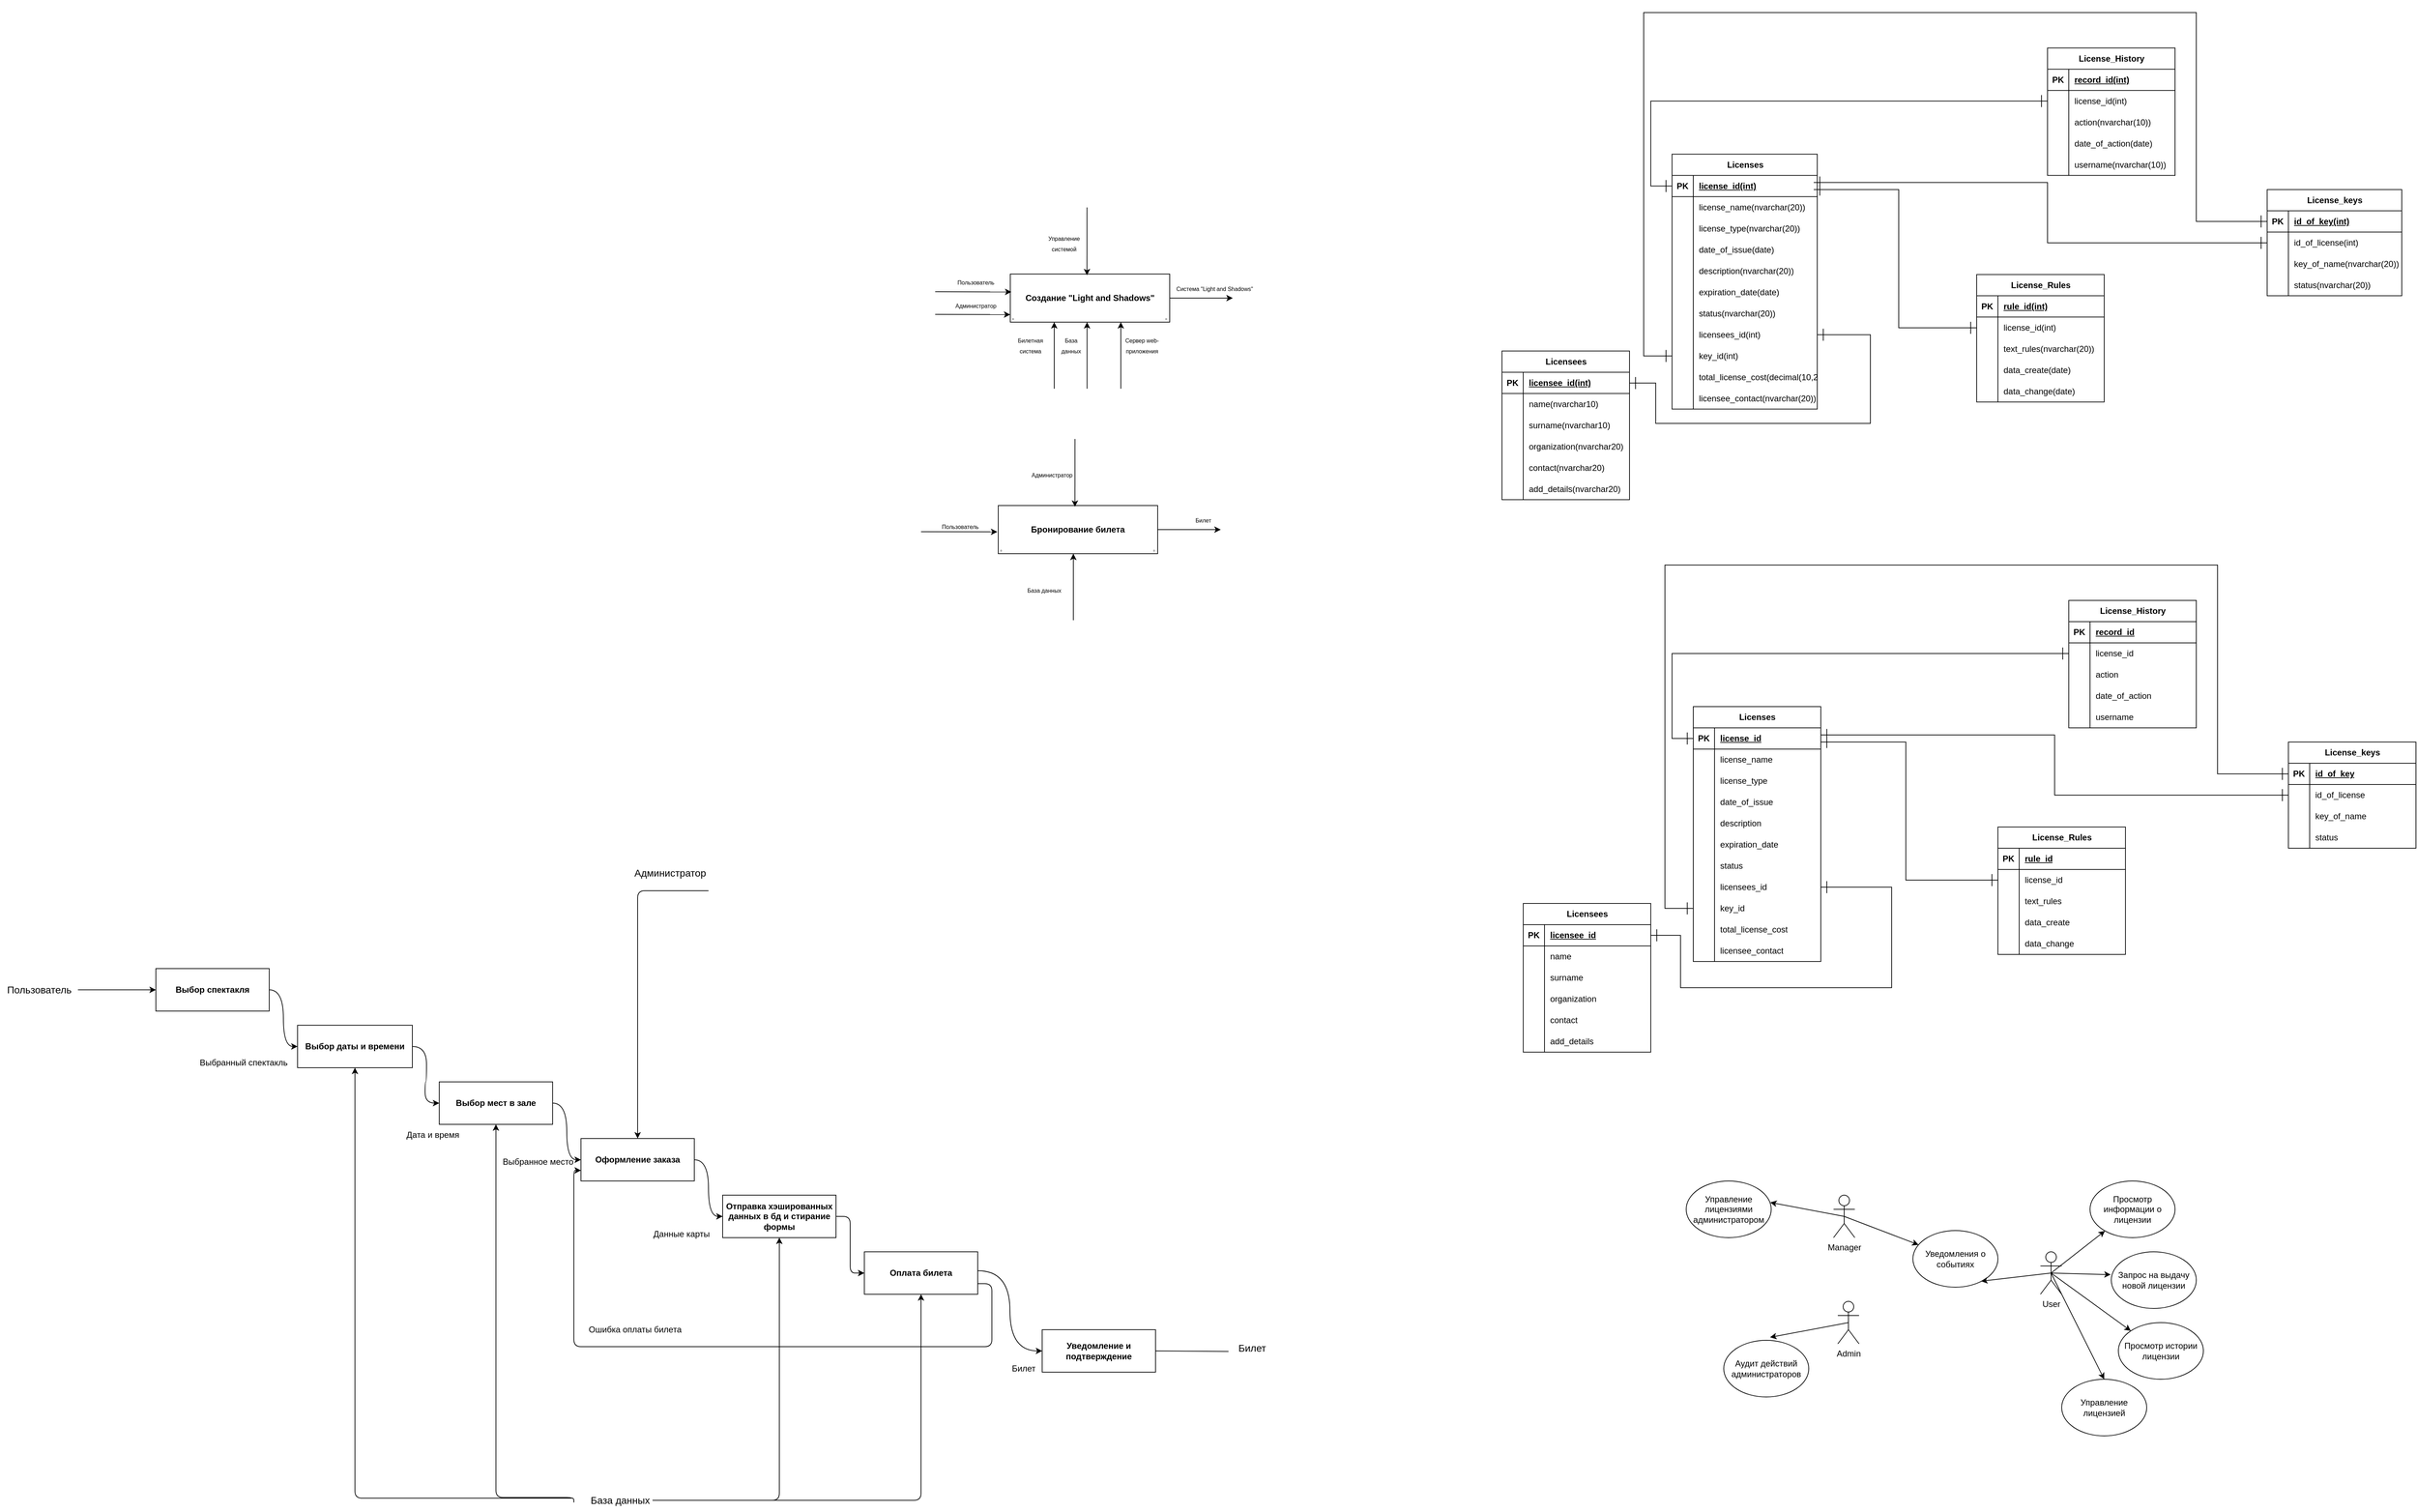 <mxfile version="21.8.2" type="device">
  <diagram name="Страница 1" id="o-Sthn2_XKDlO51sw1wU">
    <mxGraphModel dx="4323" dy="2548" grid="0" gridSize="10" guides="1" tooltips="1" connect="1" arrows="1" fold="1" page="1" pageScale="1" pageWidth="1169" pageHeight="827" math="0" shadow="0">
      <root>
        <mxCell id="0" />
        <mxCell id="1" parent="0" />
        <mxCell id="FhhViqkSLvD3qormPM5h-1" value="Licenses" style="shape=table;startSize=30;container=1;collapsible=1;childLayout=tableLayout;fixedRows=1;rowLines=0;fontStyle=1;align=center;resizeLast=1;html=1;" parent="1" vertex="1">
          <mxGeometry x="130" y="30" width="180" height="360" as="geometry" />
        </mxCell>
        <mxCell id="FhhViqkSLvD3qormPM5h-2" value="" style="shape=tableRow;horizontal=0;startSize=0;swimlaneHead=0;swimlaneBody=0;fillColor=none;collapsible=0;dropTarget=0;points=[[0,0.5],[1,0.5]];portConstraint=eastwest;top=0;left=0;right=0;bottom=1;" parent="FhhViqkSLvD3qormPM5h-1" vertex="1">
          <mxGeometry y="30" width="180" height="30" as="geometry" />
        </mxCell>
        <mxCell id="FhhViqkSLvD3qormPM5h-3" value="PK" style="shape=partialRectangle;connectable=0;fillColor=none;top=0;left=0;bottom=0;right=0;fontStyle=1;overflow=hidden;whiteSpace=wrap;html=1;" parent="FhhViqkSLvD3qormPM5h-2" vertex="1">
          <mxGeometry width="30" height="30" as="geometry">
            <mxRectangle width="30" height="30" as="alternateBounds" />
          </mxGeometry>
        </mxCell>
        <mxCell id="FhhViqkSLvD3qormPM5h-4" value="license_id" style="shape=partialRectangle;connectable=0;fillColor=none;top=0;left=0;bottom=0;right=0;align=left;spacingLeft=6;fontStyle=5;overflow=hidden;whiteSpace=wrap;html=1;" parent="FhhViqkSLvD3qormPM5h-2" vertex="1">
          <mxGeometry x="30" width="150" height="30" as="geometry">
            <mxRectangle width="150" height="30" as="alternateBounds" />
          </mxGeometry>
        </mxCell>
        <mxCell id="FhhViqkSLvD3qormPM5h-5" value="" style="shape=tableRow;horizontal=0;startSize=0;swimlaneHead=0;swimlaneBody=0;fillColor=none;collapsible=0;dropTarget=0;points=[[0,0.5],[1,0.5]];portConstraint=eastwest;top=0;left=0;right=0;bottom=0;" parent="FhhViqkSLvD3qormPM5h-1" vertex="1">
          <mxGeometry y="60" width="180" height="30" as="geometry" />
        </mxCell>
        <mxCell id="FhhViqkSLvD3qormPM5h-6" value="" style="shape=partialRectangle;connectable=0;fillColor=none;top=0;left=0;bottom=0;right=0;editable=1;overflow=hidden;whiteSpace=wrap;html=1;" parent="FhhViqkSLvD3qormPM5h-5" vertex="1">
          <mxGeometry width="30" height="30" as="geometry">
            <mxRectangle width="30" height="30" as="alternateBounds" />
          </mxGeometry>
        </mxCell>
        <mxCell id="FhhViqkSLvD3qormPM5h-7" value="license_name" style="shape=partialRectangle;connectable=0;fillColor=none;top=0;left=0;bottom=0;right=0;align=left;spacingLeft=6;overflow=hidden;whiteSpace=wrap;html=1;" parent="FhhViqkSLvD3qormPM5h-5" vertex="1">
          <mxGeometry x="30" width="150" height="30" as="geometry">
            <mxRectangle width="150" height="30" as="alternateBounds" />
          </mxGeometry>
        </mxCell>
        <mxCell id="FhhViqkSLvD3qormPM5h-8" value="" style="shape=tableRow;horizontal=0;startSize=0;swimlaneHead=0;swimlaneBody=0;fillColor=none;collapsible=0;dropTarget=0;points=[[0,0.5],[1,0.5]];portConstraint=eastwest;top=0;left=0;right=0;bottom=0;" parent="FhhViqkSLvD3qormPM5h-1" vertex="1">
          <mxGeometry y="90" width="180" height="30" as="geometry" />
        </mxCell>
        <mxCell id="FhhViqkSLvD3qormPM5h-9" value="" style="shape=partialRectangle;connectable=0;fillColor=none;top=0;left=0;bottom=0;right=0;editable=1;overflow=hidden;whiteSpace=wrap;html=1;" parent="FhhViqkSLvD3qormPM5h-8" vertex="1">
          <mxGeometry width="30" height="30" as="geometry">
            <mxRectangle width="30" height="30" as="alternateBounds" />
          </mxGeometry>
        </mxCell>
        <mxCell id="FhhViqkSLvD3qormPM5h-10" value="license_type" style="shape=partialRectangle;connectable=0;fillColor=none;top=0;left=0;bottom=0;right=0;align=left;spacingLeft=6;overflow=hidden;whiteSpace=wrap;html=1;" parent="FhhViqkSLvD3qormPM5h-8" vertex="1">
          <mxGeometry x="30" width="150" height="30" as="geometry">
            <mxRectangle width="150" height="30" as="alternateBounds" />
          </mxGeometry>
        </mxCell>
        <mxCell id="FhhViqkSLvD3qormPM5h-11" value="" style="shape=tableRow;horizontal=0;startSize=0;swimlaneHead=0;swimlaneBody=0;fillColor=none;collapsible=0;dropTarget=0;points=[[0,0.5],[1,0.5]];portConstraint=eastwest;top=0;left=0;right=0;bottom=0;" parent="FhhViqkSLvD3qormPM5h-1" vertex="1">
          <mxGeometry y="120" width="180" height="30" as="geometry" />
        </mxCell>
        <mxCell id="FhhViqkSLvD3qormPM5h-12" value="" style="shape=partialRectangle;connectable=0;fillColor=none;top=0;left=0;bottom=0;right=0;editable=1;overflow=hidden;whiteSpace=wrap;html=1;" parent="FhhViqkSLvD3qormPM5h-11" vertex="1">
          <mxGeometry width="30" height="30" as="geometry">
            <mxRectangle width="30" height="30" as="alternateBounds" />
          </mxGeometry>
        </mxCell>
        <mxCell id="FhhViqkSLvD3qormPM5h-13" value="date_of_issue" style="shape=partialRectangle;connectable=0;fillColor=none;top=0;left=0;bottom=0;right=0;align=left;spacingLeft=6;overflow=hidden;whiteSpace=wrap;html=1;" parent="FhhViqkSLvD3qormPM5h-11" vertex="1">
          <mxGeometry x="30" width="150" height="30" as="geometry">
            <mxRectangle width="150" height="30" as="alternateBounds" />
          </mxGeometry>
        </mxCell>
        <mxCell id="FhhViqkSLvD3qormPM5h-59" value="" style="shape=tableRow;horizontal=0;startSize=0;swimlaneHead=0;swimlaneBody=0;fillColor=none;collapsible=0;dropTarget=0;points=[[0,0.5],[1,0.5]];portConstraint=eastwest;top=0;left=0;right=0;bottom=0;" parent="FhhViqkSLvD3qormPM5h-1" vertex="1">
          <mxGeometry y="150" width="180" height="30" as="geometry" />
        </mxCell>
        <mxCell id="FhhViqkSLvD3qormPM5h-60" value="" style="shape=partialRectangle;connectable=0;fillColor=none;top=0;left=0;bottom=0;right=0;editable=1;overflow=hidden;whiteSpace=wrap;html=1;" parent="FhhViqkSLvD3qormPM5h-59" vertex="1">
          <mxGeometry width="30" height="30" as="geometry">
            <mxRectangle width="30" height="30" as="alternateBounds" />
          </mxGeometry>
        </mxCell>
        <mxCell id="FhhViqkSLvD3qormPM5h-61" value="description" style="shape=partialRectangle;connectable=0;fillColor=none;top=0;left=0;bottom=0;right=0;align=left;spacingLeft=6;overflow=hidden;whiteSpace=wrap;html=1;" parent="FhhViqkSLvD3qormPM5h-59" vertex="1">
          <mxGeometry x="30" width="150" height="30" as="geometry">
            <mxRectangle width="150" height="30" as="alternateBounds" />
          </mxGeometry>
        </mxCell>
        <mxCell id="FhhViqkSLvD3qormPM5h-62" value="" style="shape=tableRow;horizontal=0;startSize=0;swimlaneHead=0;swimlaneBody=0;fillColor=none;collapsible=0;dropTarget=0;points=[[0,0.5],[1,0.5]];portConstraint=eastwest;top=0;left=0;right=0;bottom=0;" parent="FhhViqkSLvD3qormPM5h-1" vertex="1">
          <mxGeometry y="180" width="180" height="30" as="geometry" />
        </mxCell>
        <mxCell id="FhhViqkSLvD3qormPM5h-63" value="" style="shape=partialRectangle;connectable=0;fillColor=none;top=0;left=0;bottom=0;right=0;editable=1;overflow=hidden;whiteSpace=wrap;html=1;" parent="FhhViqkSLvD3qormPM5h-62" vertex="1">
          <mxGeometry width="30" height="30" as="geometry">
            <mxRectangle width="30" height="30" as="alternateBounds" />
          </mxGeometry>
        </mxCell>
        <mxCell id="FhhViqkSLvD3qormPM5h-64" value="expiration_date" style="shape=partialRectangle;connectable=0;fillColor=none;top=0;left=0;bottom=0;right=0;align=left;spacingLeft=6;overflow=hidden;whiteSpace=wrap;html=1;" parent="FhhViqkSLvD3qormPM5h-62" vertex="1">
          <mxGeometry x="30" width="150" height="30" as="geometry">
            <mxRectangle width="150" height="30" as="alternateBounds" />
          </mxGeometry>
        </mxCell>
        <mxCell id="FhhViqkSLvD3qormPM5h-65" value="" style="shape=tableRow;horizontal=0;startSize=0;swimlaneHead=0;swimlaneBody=0;fillColor=none;collapsible=0;dropTarget=0;points=[[0,0.5],[1,0.5]];portConstraint=eastwest;top=0;left=0;right=0;bottom=0;" parent="FhhViqkSLvD3qormPM5h-1" vertex="1">
          <mxGeometry y="210" width="180" height="30" as="geometry" />
        </mxCell>
        <mxCell id="FhhViqkSLvD3qormPM5h-66" value="" style="shape=partialRectangle;connectable=0;fillColor=none;top=0;left=0;bottom=0;right=0;editable=1;overflow=hidden;whiteSpace=wrap;html=1;" parent="FhhViqkSLvD3qormPM5h-65" vertex="1">
          <mxGeometry width="30" height="30" as="geometry">
            <mxRectangle width="30" height="30" as="alternateBounds" />
          </mxGeometry>
        </mxCell>
        <mxCell id="FhhViqkSLvD3qormPM5h-67" value="status" style="shape=partialRectangle;connectable=0;fillColor=none;top=0;left=0;bottom=0;right=0;align=left;spacingLeft=6;overflow=hidden;whiteSpace=wrap;html=1;" parent="FhhViqkSLvD3qormPM5h-65" vertex="1">
          <mxGeometry x="30" width="150" height="30" as="geometry">
            <mxRectangle width="150" height="30" as="alternateBounds" />
          </mxGeometry>
        </mxCell>
        <mxCell id="FhhViqkSLvD3qormPM5h-96" value="" style="shape=tableRow;horizontal=0;startSize=0;swimlaneHead=0;swimlaneBody=0;fillColor=none;collapsible=0;dropTarget=0;points=[[0,0.5],[1,0.5]];portConstraint=eastwest;top=0;left=0;right=0;bottom=0;" parent="FhhViqkSLvD3qormPM5h-1" vertex="1">
          <mxGeometry y="240" width="180" height="30" as="geometry" />
        </mxCell>
        <mxCell id="FhhViqkSLvD3qormPM5h-97" value="" style="shape=partialRectangle;connectable=0;fillColor=none;top=0;left=0;bottom=0;right=0;editable=1;overflow=hidden;whiteSpace=wrap;html=1;" parent="FhhViqkSLvD3qormPM5h-96" vertex="1">
          <mxGeometry width="30" height="30" as="geometry">
            <mxRectangle width="30" height="30" as="alternateBounds" />
          </mxGeometry>
        </mxCell>
        <mxCell id="FhhViqkSLvD3qormPM5h-98" value="licensees_id" style="shape=partialRectangle;connectable=0;fillColor=none;top=0;left=0;bottom=0;right=0;align=left;spacingLeft=6;overflow=hidden;whiteSpace=wrap;html=1;" parent="FhhViqkSLvD3qormPM5h-96" vertex="1">
          <mxGeometry x="30" width="150" height="30" as="geometry">
            <mxRectangle width="150" height="30" as="alternateBounds" />
          </mxGeometry>
        </mxCell>
        <mxCell id="O_xR2Y_0zNO7_9NIhiY--18" value="" style="shape=tableRow;horizontal=0;startSize=0;swimlaneHead=0;swimlaneBody=0;fillColor=none;collapsible=0;dropTarget=0;points=[[0,0.5],[1,0.5]];portConstraint=eastwest;top=0;left=0;right=0;bottom=0;" parent="FhhViqkSLvD3qormPM5h-1" vertex="1">
          <mxGeometry y="270" width="180" height="30" as="geometry" />
        </mxCell>
        <mxCell id="O_xR2Y_0zNO7_9NIhiY--19" value="" style="shape=partialRectangle;connectable=0;fillColor=none;top=0;left=0;bottom=0;right=0;editable=1;overflow=hidden;whiteSpace=wrap;html=1;" parent="O_xR2Y_0zNO7_9NIhiY--18" vertex="1">
          <mxGeometry width="30" height="30" as="geometry">
            <mxRectangle width="30" height="30" as="alternateBounds" />
          </mxGeometry>
        </mxCell>
        <mxCell id="O_xR2Y_0zNO7_9NIhiY--20" value="key_id" style="shape=partialRectangle;connectable=0;fillColor=none;top=0;left=0;bottom=0;right=0;align=left;spacingLeft=6;overflow=hidden;whiteSpace=wrap;html=1;" parent="O_xR2Y_0zNO7_9NIhiY--18" vertex="1">
          <mxGeometry x="30" width="150" height="30" as="geometry">
            <mxRectangle width="150" height="30" as="alternateBounds" />
          </mxGeometry>
        </mxCell>
        <mxCell id="3-CkeZgYqk_bxiKvfCXi-5" value="" style="shape=tableRow;horizontal=0;startSize=0;swimlaneHead=0;swimlaneBody=0;fillColor=none;collapsible=0;dropTarget=0;points=[[0,0.5],[1,0.5]];portConstraint=eastwest;top=0;left=0;right=0;bottom=0;" parent="FhhViqkSLvD3qormPM5h-1" vertex="1">
          <mxGeometry y="300" width="180" height="30" as="geometry" />
        </mxCell>
        <mxCell id="3-CkeZgYqk_bxiKvfCXi-6" value="" style="shape=partialRectangle;connectable=0;fillColor=none;top=0;left=0;bottom=0;right=0;editable=1;overflow=hidden;whiteSpace=wrap;html=1;" parent="3-CkeZgYqk_bxiKvfCXi-5" vertex="1">
          <mxGeometry width="30" height="30" as="geometry">
            <mxRectangle width="30" height="30" as="alternateBounds" />
          </mxGeometry>
        </mxCell>
        <mxCell id="3-CkeZgYqk_bxiKvfCXi-7" value="total_license_cost" style="shape=partialRectangle;connectable=0;fillColor=none;top=0;left=0;bottom=0;right=0;align=left;spacingLeft=6;overflow=hidden;whiteSpace=wrap;html=1;" parent="3-CkeZgYqk_bxiKvfCXi-5" vertex="1">
          <mxGeometry x="30" width="150" height="30" as="geometry">
            <mxRectangle width="150" height="30" as="alternateBounds" />
          </mxGeometry>
        </mxCell>
        <mxCell id="3-CkeZgYqk_bxiKvfCXi-8" value="" style="shape=tableRow;horizontal=0;startSize=0;swimlaneHead=0;swimlaneBody=0;fillColor=none;collapsible=0;dropTarget=0;points=[[0,0.5],[1,0.5]];portConstraint=eastwest;top=0;left=0;right=0;bottom=0;" parent="FhhViqkSLvD3qormPM5h-1" vertex="1">
          <mxGeometry y="330" width="180" height="30" as="geometry" />
        </mxCell>
        <mxCell id="3-CkeZgYqk_bxiKvfCXi-9" value="" style="shape=partialRectangle;connectable=0;fillColor=none;top=0;left=0;bottom=0;right=0;editable=1;overflow=hidden;whiteSpace=wrap;html=1;" parent="3-CkeZgYqk_bxiKvfCXi-8" vertex="1">
          <mxGeometry width="30" height="30" as="geometry">
            <mxRectangle width="30" height="30" as="alternateBounds" />
          </mxGeometry>
        </mxCell>
        <mxCell id="3-CkeZgYqk_bxiKvfCXi-10" value="licensee_contact" style="shape=partialRectangle;connectable=0;fillColor=none;top=0;left=0;bottom=0;right=0;align=left;spacingLeft=6;overflow=hidden;whiteSpace=wrap;html=1;" parent="3-CkeZgYqk_bxiKvfCXi-8" vertex="1">
          <mxGeometry x="30" width="150" height="30" as="geometry">
            <mxRectangle width="150" height="30" as="alternateBounds" />
          </mxGeometry>
        </mxCell>
        <mxCell id="FhhViqkSLvD3qormPM5h-14" value="Licensees" style="shape=table;startSize=30;container=1;collapsible=1;childLayout=tableLayout;fixedRows=1;rowLines=0;fontStyle=1;align=center;resizeLast=1;html=1;" parent="1" vertex="1">
          <mxGeometry x="-110" y="308" width="180" height="210" as="geometry" />
        </mxCell>
        <mxCell id="FhhViqkSLvD3qormPM5h-15" value="" style="shape=tableRow;horizontal=0;startSize=0;swimlaneHead=0;swimlaneBody=0;fillColor=none;collapsible=0;dropTarget=0;points=[[0,0.5],[1,0.5]];portConstraint=eastwest;top=0;left=0;right=0;bottom=1;" parent="FhhViqkSLvD3qormPM5h-14" vertex="1">
          <mxGeometry y="30" width="180" height="30" as="geometry" />
        </mxCell>
        <mxCell id="FhhViqkSLvD3qormPM5h-16" value="PK" style="shape=partialRectangle;connectable=0;fillColor=none;top=0;left=0;bottom=0;right=0;fontStyle=1;overflow=hidden;whiteSpace=wrap;html=1;" parent="FhhViqkSLvD3qormPM5h-15" vertex="1">
          <mxGeometry width="30" height="30" as="geometry">
            <mxRectangle width="30" height="30" as="alternateBounds" />
          </mxGeometry>
        </mxCell>
        <mxCell id="FhhViqkSLvD3qormPM5h-17" value="licensee_id" style="shape=partialRectangle;connectable=0;fillColor=none;top=0;left=0;bottom=0;right=0;align=left;spacingLeft=6;fontStyle=5;overflow=hidden;whiteSpace=wrap;html=1;" parent="FhhViqkSLvD3qormPM5h-15" vertex="1">
          <mxGeometry x="30" width="150" height="30" as="geometry">
            <mxRectangle width="150" height="30" as="alternateBounds" />
          </mxGeometry>
        </mxCell>
        <mxCell id="FhhViqkSLvD3qormPM5h-18" value="" style="shape=tableRow;horizontal=0;startSize=0;swimlaneHead=0;swimlaneBody=0;fillColor=none;collapsible=0;dropTarget=0;points=[[0,0.5],[1,0.5]];portConstraint=eastwest;top=0;left=0;right=0;bottom=0;" parent="FhhViqkSLvD3qormPM5h-14" vertex="1">
          <mxGeometry y="60" width="180" height="30" as="geometry" />
        </mxCell>
        <mxCell id="FhhViqkSLvD3qormPM5h-19" value="" style="shape=partialRectangle;connectable=0;fillColor=none;top=0;left=0;bottom=0;right=0;editable=1;overflow=hidden;whiteSpace=wrap;html=1;" parent="FhhViqkSLvD3qormPM5h-18" vertex="1">
          <mxGeometry width="30" height="30" as="geometry">
            <mxRectangle width="30" height="30" as="alternateBounds" />
          </mxGeometry>
        </mxCell>
        <mxCell id="FhhViqkSLvD3qormPM5h-20" value="name" style="shape=partialRectangle;connectable=0;fillColor=none;top=0;left=0;bottom=0;right=0;align=left;spacingLeft=6;overflow=hidden;whiteSpace=wrap;html=1;" parent="FhhViqkSLvD3qormPM5h-18" vertex="1">
          <mxGeometry x="30" width="150" height="30" as="geometry">
            <mxRectangle width="150" height="30" as="alternateBounds" />
          </mxGeometry>
        </mxCell>
        <mxCell id="FhhViqkSLvD3qormPM5h-21" value="" style="shape=tableRow;horizontal=0;startSize=0;swimlaneHead=0;swimlaneBody=0;fillColor=none;collapsible=0;dropTarget=0;points=[[0,0.5],[1,0.5]];portConstraint=eastwest;top=0;left=0;right=0;bottom=0;" parent="FhhViqkSLvD3qormPM5h-14" vertex="1">
          <mxGeometry y="90" width="180" height="30" as="geometry" />
        </mxCell>
        <mxCell id="FhhViqkSLvD3qormPM5h-22" value="" style="shape=partialRectangle;connectable=0;fillColor=none;top=0;left=0;bottom=0;right=0;editable=1;overflow=hidden;whiteSpace=wrap;html=1;" parent="FhhViqkSLvD3qormPM5h-21" vertex="1">
          <mxGeometry width="30" height="30" as="geometry">
            <mxRectangle width="30" height="30" as="alternateBounds" />
          </mxGeometry>
        </mxCell>
        <mxCell id="FhhViqkSLvD3qormPM5h-23" value="surname" style="shape=partialRectangle;connectable=0;fillColor=none;top=0;left=0;bottom=0;right=0;align=left;spacingLeft=6;overflow=hidden;whiteSpace=wrap;html=1;" parent="FhhViqkSLvD3qormPM5h-21" vertex="1">
          <mxGeometry x="30" width="150" height="30" as="geometry">
            <mxRectangle width="150" height="30" as="alternateBounds" />
          </mxGeometry>
        </mxCell>
        <mxCell id="FhhViqkSLvD3qormPM5h-24" value="" style="shape=tableRow;horizontal=0;startSize=0;swimlaneHead=0;swimlaneBody=0;fillColor=none;collapsible=0;dropTarget=0;points=[[0,0.5],[1,0.5]];portConstraint=eastwest;top=0;left=0;right=0;bottom=0;" parent="FhhViqkSLvD3qormPM5h-14" vertex="1">
          <mxGeometry y="120" width="180" height="30" as="geometry" />
        </mxCell>
        <mxCell id="FhhViqkSLvD3qormPM5h-25" value="" style="shape=partialRectangle;connectable=0;fillColor=none;top=0;left=0;bottom=0;right=0;editable=1;overflow=hidden;whiteSpace=wrap;html=1;" parent="FhhViqkSLvD3qormPM5h-24" vertex="1">
          <mxGeometry width="30" height="30" as="geometry">
            <mxRectangle width="30" height="30" as="alternateBounds" />
          </mxGeometry>
        </mxCell>
        <mxCell id="FhhViqkSLvD3qormPM5h-26" value="organization" style="shape=partialRectangle;connectable=0;fillColor=none;top=0;left=0;bottom=0;right=0;align=left;spacingLeft=6;overflow=hidden;whiteSpace=wrap;html=1;" parent="FhhViqkSLvD3qormPM5h-24" vertex="1">
          <mxGeometry x="30" width="150" height="30" as="geometry">
            <mxRectangle width="150" height="30" as="alternateBounds" />
          </mxGeometry>
        </mxCell>
        <mxCell id="FhhViqkSLvD3qormPM5h-68" value="" style="shape=tableRow;horizontal=0;startSize=0;swimlaneHead=0;swimlaneBody=0;fillColor=none;collapsible=0;dropTarget=0;points=[[0,0.5],[1,0.5]];portConstraint=eastwest;top=0;left=0;right=0;bottom=0;" parent="FhhViqkSLvD3qormPM5h-14" vertex="1">
          <mxGeometry y="150" width="180" height="30" as="geometry" />
        </mxCell>
        <mxCell id="FhhViqkSLvD3qormPM5h-69" value="" style="shape=partialRectangle;connectable=0;fillColor=none;top=0;left=0;bottom=0;right=0;editable=1;overflow=hidden;whiteSpace=wrap;html=1;" parent="FhhViqkSLvD3qormPM5h-68" vertex="1">
          <mxGeometry width="30" height="30" as="geometry">
            <mxRectangle width="30" height="30" as="alternateBounds" />
          </mxGeometry>
        </mxCell>
        <mxCell id="FhhViqkSLvD3qormPM5h-70" value="contact" style="shape=partialRectangle;connectable=0;fillColor=none;top=0;left=0;bottom=0;right=0;align=left;spacingLeft=6;overflow=hidden;whiteSpace=wrap;html=1;" parent="FhhViqkSLvD3qormPM5h-68" vertex="1">
          <mxGeometry x="30" width="150" height="30" as="geometry">
            <mxRectangle width="150" height="30" as="alternateBounds" />
          </mxGeometry>
        </mxCell>
        <mxCell id="FhhViqkSLvD3qormPM5h-71" value="" style="shape=tableRow;horizontal=0;startSize=0;swimlaneHead=0;swimlaneBody=0;fillColor=none;collapsible=0;dropTarget=0;points=[[0,0.5],[1,0.5]];portConstraint=eastwest;top=0;left=0;right=0;bottom=0;" parent="FhhViqkSLvD3qormPM5h-14" vertex="1">
          <mxGeometry y="180" width="180" height="30" as="geometry" />
        </mxCell>
        <mxCell id="FhhViqkSLvD3qormPM5h-72" value="" style="shape=partialRectangle;connectable=0;fillColor=none;top=0;left=0;bottom=0;right=0;editable=1;overflow=hidden;whiteSpace=wrap;html=1;" parent="FhhViqkSLvD3qormPM5h-71" vertex="1">
          <mxGeometry width="30" height="30" as="geometry">
            <mxRectangle width="30" height="30" as="alternateBounds" />
          </mxGeometry>
        </mxCell>
        <mxCell id="FhhViqkSLvD3qormPM5h-73" value="add_details" style="shape=partialRectangle;connectable=0;fillColor=none;top=0;left=0;bottom=0;right=0;align=left;spacingLeft=6;overflow=hidden;whiteSpace=wrap;html=1;" parent="FhhViqkSLvD3qormPM5h-71" vertex="1">
          <mxGeometry x="30" width="150" height="30" as="geometry">
            <mxRectangle width="150" height="30" as="alternateBounds" />
          </mxGeometry>
        </mxCell>
        <mxCell id="FhhViqkSLvD3qormPM5h-27" value="License_keys" style="shape=table;startSize=30;container=1;collapsible=1;childLayout=tableLayout;fixedRows=1;rowLines=0;fontStyle=1;align=center;resizeLast=1;html=1;" parent="1" vertex="1">
          <mxGeometry x="970" y="80" width="180" height="150" as="geometry" />
        </mxCell>
        <mxCell id="FhhViqkSLvD3qormPM5h-28" value="" style="shape=tableRow;horizontal=0;startSize=0;swimlaneHead=0;swimlaneBody=0;fillColor=none;collapsible=0;dropTarget=0;points=[[0,0.5],[1,0.5]];portConstraint=eastwest;top=0;left=0;right=0;bottom=1;" parent="FhhViqkSLvD3qormPM5h-27" vertex="1">
          <mxGeometry y="30" width="180" height="30" as="geometry" />
        </mxCell>
        <mxCell id="FhhViqkSLvD3qormPM5h-29" value="PK" style="shape=partialRectangle;connectable=0;fillColor=none;top=0;left=0;bottom=0;right=0;fontStyle=1;overflow=hidden;whiteSpace=wrap;html=1;" parent="FhhViqkSLvD3qormPM5h-28" vertex="1">
          <mxGeometry width="30" height="30" as="geometry">
            <mxRectangle width="30" height="30" as="alternateBounds" />
          </mxGeometry>
        </mxCell>
        <mxCell id="FhhViqkSLvD3qormPM5h-30" value="id_of_key" style="shape=partialRectangle;connectable=0;fillColor=none;top=0;left=0;bottom=0;right=0;align=left;spacingLeft=6;fontStyle=5;overflow=hidden;whiteSpace=wrap;html=1;" parent="FhhViqkSLvD3qormPM5h-28" vertex="1">
          <mxGeometry x="30" width="150" height="30" as="geometry">
            <mxRectangle width="150" height="30" as="alternateBounds" />
          </mxGeometry>
        </mxCell>
        <mxCell id="FhhViqkSLvD3qormPM5h-31" value="" style="shape=tableRow;horizontal=0;startSize=0;swimlaneHead=0;swimlaneBody=0;fillColor=none;collapsible=0;dropTarget=0;points=[[0,0.5],[1,0.5]];portConstraint=eastwest;top=0;left=0;right=0;bottom=0;" parent="FhhViqkSLvD3qormPM5h-27" vertex="1">
          <mxGeometry y="60" width="180" height="30" as="geometry" />
        </mxCell>
        <mxCell id="FhhViqkSLvD3qormPM5h-32" value="" style="shape=partialRectangle;connectable=0;fillColor=none;top=0;left=0;bottom=0;right=0;editable=1;overflow=hidden;whiteSpace=wrap;html=1;" parent="FhhViqkSLvD3qormPM5h-31" vertex="1">
          <mxGeometry width="30" height="30" as="geometry">
            <mxRectangle width="30" height="30" as="alternateBounds" />
          </mxGeometry>
        </mxCell>
        <mxCell id="FhhViqkSLvD3qormPM5h-33" value="id_of_license" style="shape=partialRectangle;connectable=0;fillColor=none;top=0;left=0;bottom=0;right=0;align=left;spacingLeft=6;overflow=hidden;whiteSpace=wrap;html=1;" parent="FhhViqkSLvD3qormPM5h-31" vertex="1">
          <mxGeometry x="30" width="150" height="30" as="geometry">
            <mxRectangle width="150" height="30" as="alternateBounds" />
          </mxGeometry>
        </mxCell>
        <mxCell id="FhhViqkSLvD3qormPM5h-34" value="" style="shape=tableRow;horizontal=0;startSize=0;swimlaneHead=0;swimlaneBody=0;fillColor=none;collapsible=0;dropTarget=0;points=[[0,0.5],[1,0.5]];portConstraint=eastwest;top=0;left=0;right=0;bottom=0;" parent="FhhViqkSLvD3qormPM5h-27" vertex="1">
          <mxGeometry y="90" width="180" height="30" as="geometry" />
        </mxCell>
        <mxCell id="FhhViqkSLvD3qormPM5h-35" value="" style="shape=partialRectangle;connectable=0;fillColor=none;top=0;left=0;bottom=0;right=0;editable=1;overflow=hidden;whiteSpace=wrap;html=1;" parent="FhhViqkSLvD3qormPM5h-34" vertex="1">
          <mxGeometry width="30" height="30" as="geometry">
            <mxRectangle width="30" height="30" as="alternateBounds" />
          </mxGeometry>
        </mxCell>
        <mxCell id="FhhViqkSLvD3qormPM5h-36" value="key_of_name" style="shape=partialRectangle;connectable=0;fillColor=none;top=0;left=0;bottom=0;right=0;align=left;spacingLeft=6;overflow=hidden;whiteSpace=wrap;html=1;" parent="FhhViqkSLvD3qormPM5h-34" vertex="1">
          <mxGeometry x="30" width="150" height="30" as="geometry">
            <mxRectangle width="150" height="30" as="alternateBounds" />
          </mxGeometry>
        </mxCell>
        <mxCell id="FhhViqkSLvD3qormPM5h-37" value="" style="shape=tableRow;horizontal=0;startSize=0;swimlaneHead=0;swimlaneBody=0;fillColor=none;collapsible=0;dropTarget=0;points=[[0,0.5],[1,0.5]];portConstraint=eastwest;top=0;left=0;right=0;bottom=0;" parent="FhhViqkSLvD3qormPM5h-27" vertex="1">
          <mxGeometry y="120" width="180" height="30" as="geometry" />
        </mxCell>
        <mxCell id="FhhViqkSLvD3qormPM5h-38" value="" style="shape=partialRectangle;connectable=0;fillColor=none;top=0;left=0;bottom=0;right=0;editable=1;overflow=hidden;whiteSpace=wrap;html=1;" parent="FhhViqkSLvD3qormPM5h-37" vertex="1">
          <mxGeometry width="30" height="30" as="geometry">
            <mxRectangle width="30" height="30" as="alternateBounds" />
          </mxGeometry>
        </mxCell>
        <mxCell id="FhhViqkSLvD3qormPM5h-39" value="status" style="shape=partialRectangle;connectable=0;fillColor=none;top=0;left=0;bottom=0;right=0;align=left;spacingLeft=6;overflow=hidden;whiteSpace=wrap;html=1;" parent="FhhViqkSLvD3qormPM5h-37" vertex="1">
          <mxGeometry x="30" width="150" height="30" as="geometry">
            <mxRectangle width="150" height="30" as="alternateBounds" />
          </mxGeometry>
        </mxCell>
        <mxCell id="FhhViqkSLvD3qormPM5h-40" value="License_Rules" style="shape=table;startSize=30;container=1;collapsible=1;childLayout=tableLayout;fixedRows=1;rowLines=0;fontStyle=1;align=center;resizeLast=1;html=1;" parent="1" vertex="1">
          <mxGeometry x="560" y="200" width="180" height="180" as="geometry" />
        </mxCell>
        <mxCell id="FhhViqkSLvD3qormPM5h-41" value="" style="shape=tableRow;horizontal=0;startSize=0;swimlaneHead=0;swimlaneBody=0;fillColor=none;collapsible=0;dropTarget=0;points=[[0,0.5],[1,0.5]];portConstraint=eastwest;top=0;left=0;right=0;bottom=1;" parent="FhhViqkSLvD3qormPM5h-40" vertex="1">
          <mxGeometry y="30" width="180" height="30" as="geometry" />
        </mxCell>
        <mxCell id="FhhViqkSLvD3qormPM5h-42" value="PK" style="shape=partialRectangle;connectable=0;fillColor=none;top=0;left=0;bottom=0;right=0;fontStyle=1;overflow=hidden;whiteSpace=wrap;html=1;" parent="FhhViqkSLvD3qormPM5h-41" vertex="1">
          <mxGeometry width="30" height="30" as="geometry">
            <mxRectangle width="30" height="30" as="alternateBounds" />
          </mxGeometry>
        </mxCell>
        <mxCell id="FhhViqkSLvD3qormPM5h-43" value="rule_id" style="shape=partialRectangle;connectable=0;fillColor=none;top=0;left=0;bottom=0;right=0;align=left;spacingLeft=6;fontStyle=5;overflow=hidden;whiteSpace=wrap;html=1;" parent="FhhViqkSLvD3qormPM5h-41" vertex="1">
          <mxGeometry x="30" width="150" height="30" as="geometry">
            <mxRectangle width="150" height="30" as="alternateBounds" />
          </mxGeometry>
        </mxCell>
        <mxCell id="FhhViqkSLvD3qormPM5h-44" value="" style="shape=tableRow;horizontal=0;startSize=0;swimlaneHead=0;swimlaneBody=0;fillColor=none;collapsible=0;dropTarget=0;points=[[0,0.5],[1,0.5]];portConstraint=eastwest;top=0;left=0;right=0;bottom=0;" parent="FhhViqkSLvD3qormPM5h-40" vertex="1">
          <mxGeometry y="60" width="180" height="30" as="geometry" />
        </mxCell>
        <mxCell id="FhhViqkSLvD3qormPM5h-45" value="" style="shape=partialRectangle;connectable=0;fillColor=none;top=0;left=0;bottom=0;right=0;editable=1;overflow=hidden;whiteSpace=wrap;html=1;" parent="FhhViqkSLvD3qormPM5h-44" vertex="1">
          <mxGeometry width="30" height="30" as="geometry">
            <mxRectangle width="30" height="30" as="alternateBounds" />
          </mxGeometry>
        </mxCell>
        <mxCell id="FhhViqkSLvD3qormPM5h-46" value="license_id" style="shape=partialRectangle;connectable=0;fillColor=none;top=0;left=0;bottom=0;right=0;align=left;spacingLeft=6;overflow=hidden;whiteSpace=wrap;html=1;" parent="FhhViqkSLvD3qormPM5h-44" vertex="1">
          <mxGeometry x="30" width="150" height="30" as="geometry">
            <mxRectangle width="150" height="30" as="alternateBounds" />
          </mxGeometry>
        </mxCell>
        <mxCell id="FhhViqkSLvD3qormPM5h-47" value="" style="shape=tableRow;horizontal=0;startSize=0;swimlaneHead=0;swimlaneBody=0;fillColor=none;collapsible=0;dropTarget=0;points=[[0,0.5],[1,0.5]];portConstraint=eastwest;top=0;left=0;right=0;bottom=0;" parent="FhhViqkSLvD3qormPM5h-40" vertex="1">
          <mxGeometry y="90" width="180" height="30" as="geometry" />
        </mxCell>
        <mxCell id="FhhViqkSLvD3qormPM5h-48" value="" style="shape=partialRectangle;connectable=0;fillColor=none;top=0;left=0;bottom=0;right=0;editable=1;overflow=hidden;whiteSpace=wrap;html=1;" parent="FhhViqkSLvD3qormPM5h-47" vertex="1">
          <mxGeometry width="30" height="30" as="geometry">
            <mxRectangle width="30" height="30" as="alternateBounds" />
          </mxGeometry>
        </mxCell>
        <mxCell id="FhhViqkSLvD3qormPM5h-49" value="text_rules" style="shape=partialRectangle;connectable=0;fillColor=none;top=0;left=0;bottom=0;right=0;align=left;spacingLeft=6;overflow=hidden;whiteSpace=wrap;html=1;" parent="FhhViqkSLvD3qormPM5h-47" vertex="1">
          <mxGeometry x="30" width="150" height="30" as="geometry">
            <mxRectangle width="150" height="30" as="alternateBounds" />
          </mxGeometry>
        </mxCell>
        <mxCell id="FhhViqkSLvD3qormPM5h-50" value="" style="shape=tableRow;horizontal=0;startSize=0;swimlaneHead=0;swimlaneBody=0;fillColor=none;collapsible=0;dropTarget=0;points=[[0,0.5],[1,0.5]];portConstraint=eastwest;top=0;left=0;right=0;bottom=0;" parent="FhhViqkSLvD3qormPM5h-40" vertex="1">
          <mxGeometry y="120" width="180" height="30" as="geometry" />
        </mxCell>
        <mxCell id="FhhViqkSLvD3qormPM5h-51" value="" style="shape=partialRectangle;connectable=0;fillColor=none;top=0;left=0;bottom=0;right=0;editable=1;overflow=hidden;whiteSpace=wrap;html=1;" parent="FhhViqkSLvD3qormPM5h-50" vertex="1">
          <mxGeometry width="30" height="30" as="geometry">
            <mxRectangle width="30" height="30" as="alternateBounds" />
          </mxGeometry>
        </mxCell>
        <mxCell id="FhhViqkSLvD3qormPM5h-52" value="data_create" style="shape=partialRectangle;connectable=0;fillColor=none;top=0;left=0;bottom=0;right=0;align=left;spacingLeft=6;overflow=hidden;whiteSpace=wrap;html=1;" parent="FhhViqkSLvD3qormPM5h-50" vertex="1">
          <mxGeometry x="30" width="150" height="30" as="geometry">
            <mxRectangle width="150" height="30" as="alternateBounds" />
          </mxGeometry>
        </mxCell>
        <mxCell id="FhhViqkSLvD3qormPM5h-74" value="" style="shape=tableRow;horizontal=0;startSize=0;swimlaneHead=0;swimlaneBody=0;fillColor=none;collapsible=0;dropTarget=0;points=[[0,0.5],[1,0.5]];portConstraint=eastwest;top=0;left=0;right=0;bottom=0;" parent="FhhViqkSLvD3qormPM5h-40" vertex="1">
          <mxGeometry y="150" width="180" height="30" as="geometry" />
        </mxCell>
        <mxCell id="FhhViqkSLvD3qormPM5h-75" value="" style="shape=partialRectangle;connectable=0;fillColor=none;top=0;left=0;bottom=0;right=0;editable=1;overflow=hidden;whiteSpace=wrap;html=1;" parent="FhhViqkSLvD3qormPM5h-74" vertex="1">
          <mxGeometry width="30" height="30" as="geometry">
            <mxRectangle width="30" height="30" as="alternateBounds" />
          </mxGeometry>
        </mxCell>
        <mxCell id="FhhViqkSLvD3qormPM5h-76" value="data_change" style="shape=partialRectangle;connectable=0;fillColor=none;top=0;left=0;bottom=0;right=0;align=left;spacingLeft=6;overflow=hidden;whiteSpace=wrap;html=1;" parent="FhhViqkSLvD3qormPM5h-74" vertex="1">
          <mxGeometry x="30" width="150" height="30" as="geometry">
            <mxRectangle width="150" height="30" as="alternateBounds" />
          </mxGeometry>
        </mxCell>
        <mxCell id="FhhViqkSLvD3qormPM5h-77" value="License_History" style="shape=table;startSize=30;container=1;collapsible=1;childLayout=tableLayout;fixedRows=1;rowLines=0;fontStyle=1;align=center;resizeLast=1;html=1;" parent="1" vertex="1">
          <mxGeometry x="660" y="-120" width="180" height="180" as="geometry" />
        </mxCell>
        <mxCell id="FhhViqkSLvD3qormPM5h-78" value="" style="shape=tableRow;horizontal=0;startSize=0;swimlaneHead=0;swimlaneBody=0;fillColor=none;collapsible=0;dropTarget=0;points=[[0,0.5],[1,0.5]];portConstraint=eastwest;top=0;left=0;right=0;bottom=1;" parent="FhhViqkSLvD3qormPM5h-77" vertex="1">
          <mxGeometry y="30" width="180" height="30" as="geometry" />
        </mxCell>
        <mxCell id="FhhViqkSLvD3qormPM5h-79" value="PK" style="shape=partialRectangle;connectable=0;fillColor=none;top=0;left=0;bottom=0;right=0;fontStyle=1;overflow=hidden;whiteSpace=wrap;html=1;" parent="FhhViqkSLvD3qormPM5h-78" vertex="1">
          <mxGeometry width="30" height="30" as="geometry">
            <mxRectangle width="30" height="30" as="alternateBounds" />
          </mxGeometry>
        </mxCell>
        <mxCell id="FhhViqkSLvD3qormPM5h-80" value="record_id" style="shape=partialRectangle;connectable=0;fillColor=none;top=0;left=0;bottom=0;right=0;align=left;spacingLeft=6;fontStyle=5;overflow=hidden;whiteSpace=wrap;html=1;" parent="FhhViqkSLvD3qormPM5h-78" vertex="1">
          <mxGeometry x="30" width="150" height="30" as="geometry">
            <mxRectangle width="150" height="30" as="alternateBounds" />
          </mxGeometry>
        </mxCell>
        <mxCell id="FhhViqkSLvD3qormPM5h-81" value="" style="shape=tableRow;horizontal=0;startSize=0;swimlaneHead=0;swimlaneBody=0;fillColor=none;collapsible=0;dropTarget=0;points=[[0,0.5],[1,0.5]];portConstraint=eastwest;top=0;left=0;right=0;bottom=0;" parent="FhhViqkSLvD3qormPM5h-77" vertex="1">
          <mxGeometry y="60" width="180" height="30" as="geometry" />
        </mxCell>
        <mxCell id="FhhViqkSLvD3qormPM5h-82" value="" style="shape=partialRectangle;connectable=0;fillColor=none;top=0;left=0;bottom=0;right=0;editable=1;overflow=hidden;whiteSpace=wrap;html=1;" parent="FhhViqkSLvD3qormPM5h-81" vertex="1">
          <mxGeometry width="30" height="30" as="geometry">
            <mxRectangle width="30" height="30" as="alternateBounds" />
          </mxGeometry>
        </mxCell>
        <mxCell id="FhhViqkSLvD3qormPM5h-83" value="license_id" style="shape=partialRectangle;connectable=0;fillColor=none;top=0;left=0;bottom=0;right=0;align=left;spacingLeft=6;overflow=hidden;whiteSpace=wrap;html=1;" parent="FhhViqkSLvD3qormPM5h-81" vertex="1">
          <mxGeometry x="30" width="150" height="30" as="geometry">
            <mxRectangle width="150" height="30" as="alternateBounds" />
          </mxGeometry>
        </mxCell>
        <mxCell id="FhhViqkSLvD3qormPM5h-84" value="" style="shape=tableRow;horizontal=0;startSize=0;swimlaneHead=0;swimlaneBody=0;fillColor=none;collapsible=0;dropTarget=0;points=[[0,0.5],[1,0.5]];portConstraint=eastwest;top=0;left=0;right=0;bottom=0;" parent="FhhViqkSLvD3qormPM5h-77" vertex="1">
          <mxGeometry y="90" width="180" height="30" as="geometry" />
        </mxCell>
        <mxCell id="FhhViqkSLvD3qormPM5h-85" value="" style="shape=partialRectangle;connectable=0;fillColor=none;top=0;left=0;bottom=0;right=0;editable=1;overflow=hidden;whiteSpace=wrap;html=1;" parent="FhhViqkSLvD3qormPM5h-84" vertex="1">
          <mxGeometry width="30" height="30" as="geometry">
            <mxRectangle width="30" height="30" as="alternateBounds" />
          </mxGeometry>
        </mxCell>
        <mxCell id="FhhViqkSLvD3qormPM5h-86" value="action" style="shape=partialRectangle;connectable=0;fillColor=none;top=0;left=0;bottom=0;right=0;align=left;spacingLeft=6;overflow=hidden;whiteSpace=wrap;html=1;" parent="FhhViqkSLvD3qormPM5h-84" vertex="1">
          <mxGeometry x="30" width="150" height="30" as="geometry">
            <mxRectangle width="150" height="30" as="alternateBounds" />
          </mxGeometry>
        </mxCell>
        <mxCell id="FhhViqkSLvD3qormPM5h-87" value="" style="shape=tableRow;horizontal=0;startSize=0;swimlaneHead=0;swimlaneBody=0;fillColor=none;collapsible=0;dropTarget=0;points=[[0,0.5],[1,0.5]];portConstraint=eastwest;top=0;left=0;right=0;bottom=0;" parent="FhhViqkSLvD3qormPM5h-77" vertex="1">
          <mxGeometry y="120" width="180" height="30" as="geometry" />
        </mxCell>
        <mxCell id="FhhViqkSLvD3qormPM5h-88" value="" style="shape=partialRectangle;connectable=0;fillColor=none;top=0;left=0;bottom=0;right=0;editable=1;overflow=hidden;whiteSpace=wrap;html=1;" parent="FhhViqkSLvD3qormPM5h-87" vertex="1">
          <mxGeometry width="30" height="30" as="geometry">
            <mxRectangle width="30" height="30" as="alternateBounds" />
          </mxGeometry>
        </mxCell>
        <mxCell id="FhhViqkSLvD3qormPM5h-89" value="date_of_action" style="shape=partialRectangle;connectable=0;fillColor=none;top=0;left=0;bottom=0;right=0;align=left;spacingLeft=6;overflow=hidden;whiteSpace=wrap;html=1;" parent="FhhViqkSLvD3qormPM5h-87" vertex="1">
          <mxGeometry x="30" width="150" height="30" as="geometry">
            <mxRectangle width="150" height="30" as="alternateBounds" />
          </mxGeometry>
        </mxCell>
        <mxCell id="FhhViqkSLvD3qormPM5h-90" value="" style="shape=tableRow;horizontal=0;startSize=0;swimlaneHead=0;swimlaneBody=0;fillColor=none;collapsible=0;dropTarget=0;points=[[0,0.5],[1,0.5]];portConstraint=eastwest;top=0;left=0;right=0;bottom=0;" parent="FhhViqkSLvD3qormPM5h-77" vertex="1">
          <mxGeometry y="150" width="180" height="30" as="geometry" />
        </mxCell>
        <mxCell id="FhhViqkSLvD3qormPM5h-91" value="" style="shape=partialRectangle;connectable=0;fillColor=none;top=0;left=0;bottom=0;right=0;editable=1;overflow=hidden;whiteSpace=wrap;html=1;" parent="FhhViqkSLvD3qormPM5h-90" vertex="1">
          <mxGeometry width="30" height="30" as="geometry">
            <mxRectangle width="30" height="30" as="alternateBounds" />
          </mxGeometry>
        </mxCell>
        <mxCell id="FhhViqkSLvD3qormPM5h-92" value="username" style="shape=partialRectangle;connectable=0;fillColor=none;top=0;left=0;bottom=0;right=0;align=left;spacingLeft=6;overflow=hidden;whiteSpace=wrap;html=1;" parent="FhhViqkSLvD3qormPM5h-90" vertex="1">
          <mxGeometry x="30" width="150" height="30" as="geometry">
            <mxRectangle width="150" height="30" as="alternateBounds" />
          </mxGeometry>
        </mxCell>
        <mxCell id="FhhViqkSLvD3qormPM5h-93" style="edgeStyle=orthogonalEdgeStyle;rounded=0;orthogonalLoop=1;jettySize=auto;html=1;entryX=0;entryY=0.5;entryDx=0;entryDy=0;endSize=15;startSize=15;endArrow=ERone;endFill=0;startArrow=ERone;startFill=0;" parent="1" source="FhhViqkSLvD3qormPM5h-81" target="FhhViqkSLvD3qormPM5h-2" edge="1">
          <mxGeometry relative="1" as="geometry" />
        </mxCell>
        <mxCell id="FhhViqkSLvD3qormPM5h-94" style="edgeStyle=orthogonalEdgeStyle;rounded=0;orthogonalLoop=1;jettySize=auto;html=1;exitX=0;exitY=0.5;exitDx=0;exitDy=0;startSize=15;endSize=15;endArrow=ERone;endFill=0;startArrow=ERone;startFill=0;" parent="1" source="FhhViqkSLvD3qormPM5h-44" edge="1">
          <mxGeometry relative="1" as="geometry">
            <Array as="points">
              <mxPoint x="430" y="275" />
              <mxPoint x="430" y="80" />
            </Array>
            <mxPoint x="310" y="80" as="targetPoint" />
          </mxGeometry>
        </mxCell>
        <mxCell id="FhhViqkSLvD3qormPM5h-95" style="edgeStyle=orthogonalEdgeStyle;rounded=0;orthogonalLoop=1;jettySize=auto;html=1;startSize=15;endSize=15;endArrow=ERone;endFill=0;startArrow=ERone;startFill=0;" parent="1" source="FhhViqkSLvD3qormPM5h-31" edge="1">
          <mxGeometry relative="1" as="geometry">
            <mxPoint x="310" y="70" as="targetPoint" />
            <Array as="points">
              <mxPoint x="640" y="155" />
              <mxPoint x="640" y="70" />
              <mxPoint x="310" y="70" />
            </Array>
          </mxGeometry>
        </mxCell>
        <mxCell id="FhhViqkSLvD3qormPM5h-99" style="edgeStyle=orthogonalEdgeStyle;rounded=0;orthogonalLoop=1;jettySize=auto;html=1;exitX=1;exitY=0.5;exitDx=0;exitDy=0;startSize=15;endSize=15;endArrow=ERone;endFill=0;startArrow=ERone;startFill=0;" parent="1" source="FhhViqkSLvD3qormPM5h-96" target="FhhViqkSLvD3qormPM5h-15" edge="1">
          <mxGeometry relative="1" as="geometry">
            <Array as="points">
              <mxPoint x="410" y="285" />
              <mxPoint x="410" y="427" />
              <mxPoint x="112" y="427" />
              <mxPoint x="112" y="353" />
            </Array>
          </mxGeometry>
        </mxCell>
        <mxCell id="O_xR2Y_0zNO7_9NIhiY--1" value="Admin" style="shape=umlActor;verticalLabelPosition=bottom;verticalAlign=top;html=1;outlineConnect=0;" parent="1" vertex="1">
          <mxGeometry x="334" y="870" width="30" height="60" as="geometry" />
        </mxCell>
        <mxCell id="O_xR2Y_0zNO7_9NIhiY--2" value="User" style="shape=umlActor;verticalLabelPosition=bottom;verticalAlign=top;html=1;outlineConnect=0;" parent="1" vertex="1">
          <mxGeometry x="620" y="800" width="30" height="60" as="geometry" />
        </mxCell>
        <mxCell id="O_xR2Y_0zNO7_9NIhiY--3" value="Управление лицензиями администратором" style="ellipse;whiteSpace=wrap;html=1;" parent="1" vertex="1">
          <mxGeometry x="120" y="700" width="120" height="80" as="geometry" />
        </mxCell>
        <mxCell id="O_xR2Y_0zNO7_9NIhiY--5" value="Просмотр информации о лицензии" style="ellipse;whiteSpace=wrap;html=1;" parent="1" vertex="1">
          <mxGeometry x="690" y="700" width="120" height="80" as="geometry" />
        </mxCell>
        <mxCell id="O_xR2Y_0zNO7_9NIhiY--6" value="" style="endArrow=classic;html=1;rounded=0;exitX=0.5;exitY=0.5;exitDx=0;exitDy=0;exitPerimeter=0;" parent="1" source="O_xR2Y_0zNO7_9NIhiY--2" target="O_xR2Y_0zNO7_9NIhiY--5" edge="1">
          <mxGeometry width="50" height="50" relative="1" as="geometry">
            <mxPoint x="480" y="890" as="sourcePoint" />
            <mxPoint x="530" y="840" as="targetPoint" />
          </mxGeometry>
        </mxCell>
        <mxCell id="O_xR2Y_0zNO7_9NIhiY--7" value="Запрос на выдачу новой лицензии " style="ellipse;whiteSpace=wrap;html=1;" parent="1" vertex="1">
          <mxGeometry x="720" y="800" width="120" height="80" as="geometry" />
        </mxCell>
        <mxCell id="O_xR2Y_0zNO7_9NIhiY--8" value="" style="endArrow=classic;html=1;rounded=0;entryX=-0.007;entryY=0.403;entryDx=0;entryDy=0;exitX=0.5;exitY=0.5;exitDx=0;exitDy=0;exitPerimeter=0;entryPerimeter=0;" parent="1" source="O_xR2Y_0zNO7_9NIhiY--2" target="O_xR2Y_0zNO7_9NIhiY--7" edge="1">
          <mxGeometry width="50" height="50" relative="1" as="geometry">
            <mxPoint x="590" y="980" as="sourcePoint" />
            <mxPoint x="640" y="930" as="targetPoint" />
          </mxGeometry>
        </mxCell>
        <mxCell id="O_xR2Y_0zNO7_9NIhiY--9" value="Управление лицензией" style="ellipse;whiteSpace=wrap;html=1;" parent="1" vertex="1">
          <mxGeometry x="650" y="980" width="120" height="80" as="geometry" />
        </mxCell>
        <mxCell id="O_xR2Y_0zNO7_9NIhiY--10" value="" style="endArrow=classic;html=1;rounded=0;exitX=0.5;exitY=0.5;exitDx=0;exitDy=0;exitPerimeter=0;entryX=0.5;entryY=0;entryDx=0;entryDy=0;" parent="1" source="O_xR2Y_0zNO7_9NIhiY--2" target="O_xR2Y_0zNO7_9NIhiY--9" edge="1">
          <mxGeometry width="50" height="50" relative="1" as="geometry">
            <mxPoint x="560" y="990" as="sourcePoint" />
            <mxPoint x="610" y="940" as="targetPoint" />
          </mxGeometry>
        </mxCell>
        <mxCell id="O_xR2Y_0zNO7_9NIhiY--11" value="Просмотр истории лицензии" style="ellipse;whiteSpace=wrap;html=1;" parent="1" vertex="1">
          <mxGeometry x="730" y="900" width="120" height="80" as="geometry" />
        </mxCell>
        <mxCell id="O_xR2Y_0zNO7_9NIhiY--12" value="" style="endArrow=classic;html=1;rounded=0;exitX=0.5;exitY=0.5;exitDx=0;exitDy=0;exitPerimeter=0;entryX=0;entryY=0;entryDx=0;entryDy=0;" parent="1" source="O_xR2Y_0zNO7_9NIhiY--2" target="O_xR2Y_0zNO7_9NIhiY--11" edge="1">
          <mxGeometry width="50" height="50" relative="1" as="geometry">
            <mxPoint x="645" y="840" as="sourcePoint" />
            <mxPoint x="519" y="1006" as="targetPoint" />
          </mxGeometry>
        </mxCell>
        <mxCell id="O_xR2Y_0zNO7_9NIhiY--13" value="Аудит действий администраторов" style="ellipse;whiteSpace=wrap;html=1;" parent="1" vertex="1">
          <mxGeometry x="173" y="925" width="120" height="80" as="geometry" />
        </mxCell>
        <mxCell id="O_xR2Y_0zNO7_9NIhiY--14" value="" style="endArrow=classic;html=1;rounded=0;exitX=0.5;exitY=0.5;exitDx=0;exitDy=0;exitPerimeter=0;entryX=0.545;entryY=-0.053;entryDx=0;entryDy=0;entryPerimeter=0;" parent="1" source="O_xR2Y_0zNO7_9NIhiY--1" target="O_xR2Y_0zNO7_9NIhiY--13" edge="1">
          <mxGeometry width="50" height="50" relative="1" as="geometry">
            <mxPoint x="213" y="885" as="sourcePoint" />
            <mxPoint x="263" y="835" as="targetPoint" />
          </mxGeometry>
        </mxCell>
        <mxCell id="O_xR2Y_0zNO7_9NIhiY--15" value="Уведомления о событиях" style="ellipse;whiteSpace=wrap;html=1;" parent="1" vertex="1">
          <mxGeometry x="440" y="770" width="120" height="80" as="geometry" />
        </mxCell>
        <mxCell id="O_xR2Y_0zNO7_9NIhiY--17" value="" style="endArrow=classic;html=1;rounded=0;exitX=0.5;exitY=0.5;exitDx=0;exitDy=0;exitPerimeter=0;entryX=0.802;entryY=0.893;entryDx=0;entryDy=0;entryPerimeter=0;" parent="1" source="O_xR2Y_0zNO7_9NIhiY--2" target="O_xR2Y_0zNO7_9NIhiY--15" edge="1">
          <mxGeometry width="50" height="50" relative="1" as="geometry">
            <mxPoint x="630" y="750" as="sourcePoint" />
            <mxPoint x="680" y="700" as="targetPoint" />
          </mxGeometry>
        </mxCell>
        <mxCell id="O_xR2Y_0zNO7_9NIhiY--21" style="edgeStyle=orthogonalEdgeStyle;rounded=0;orthogonalLoop=1;jettySize=auto;html=1;exitX=0;exitY=0.5;exitDx=0;exitDy=0;entryX=0;entryY=0.5;entryDx=0;entryDy=0;endSize=15;startSize=15;endArrow=ERone;endFill=0;startArrow=ERone;startFill=0;" parent="1" source="O_xR2Y_0zNO7_9NIhiY--18" target="FhhViqkSLvD3qormPM5h-28" edge="1">
          <mxGeometry relative="1" as="geometry">
            <Array as="points">
              <mxPoint x="90" y="315" />
              <mxPoint x="90" y="-170" />
              <mxPoint x="870" y="-170" />
              <mxPoint x="870" y="125" />
            </Array>
          </mxGeometry>
        </mxCell>
        <mxCell id="eV2VfPjoDIauXggSegcR-1" value="Licenses" style="shape=table;startSize=30;container=1;collapsible=1;childLayout=tableLayout;fixedRows=1;rowLines=0;fontStyle=1;align=center;resizeLast=1;html=1;" parent="1" vertex="1">
          <mxGeometry x="100" y="-750.2" width="205" height="360" as="geometry" />
        </mxCell>
        <mxCell id="eV2VfPjoDIauXggSegcR-2" value="" style="shape=tableRow;horizontal=0;startSize=0;swimlaneHead=0;swimlaneBody=0;fillColor=none;collapsible=0;dropTarget=0;points=[[0,0.5],[1,0.5]];portConstraint=eastwest;top=0;left=0;right=0;bottom=1;" parent="eV2VfPjoDIauXggSegcR-1" vertex="1">
          <mxGeometry y="30" width="205" height="30" as="geometry" />
        </mxCell>
        <mxCell id="eV2VfPjoDIauXggSegcR-3" value="PK" style="shape=partialRectangle;connectable=0;fillColor=none;top=0;left=0;bottom=0;right=0;fontStyle=1;overflow=hidden;whiteSpace=wrap;html=1;" parent="eV2VfPjoDIauXggSegcR-2" vertex="1">
          <mxGeometry width="30" height="30" as="geometry">
            <mxRectangle width="30" height="30" as="alternateBounds" />
          </mxGeometry>
        </mxCell>
        <mxCell id="eV2VfPjoDIauXggSegcR-4" value="license_id(int)" style="shape=partialRectangle;connectable=0;fillColor=none;top=0;left=0;bottom=0;right=0;align=left;spacingLeft=6;fontStyle=5;overflow=hidden;whiteSpace=wrap;html=1;" parent="eV2VfPjoDIauXggSegcR-2" vertex="1">
          <mxGeometry x="30" width="175" height="30" as="geometry">
            <mxRectangle width="175" height="30" as="alternateBounds" />
          </mxGeometry>
        </mxCell>
        <mxCell id="eV2VfPjoDIauXggSegcR-5" value="" style="shape=tableRow;horizontal=0;startSize=0;swimlaneHead=0;swimlaneBody=0;fillColor=none;collapsible=0;dropTarget=0;points=[[0,0.5],[1,0.5]];portConstraint=eastwest;top=0;left=0;right=0;bottom=0;" parent="eV2VfPjoDIauXggSegcR-1" vertex="1">
          <mxGeometry y="60" width="205" height="30" as="geometry" />
        </mxCell>
        <mxCell id="eV2VfPjoDIauXggSegcR-6" value="" style="shape=partialRectangle;connectable=0;fillColor=none;top=0;left=0;bottom=0;right=0;editable=1;overflow=hidden;whiteSpace=wrap;html=1;" parent="eV2VfPjoDIauXggSegcR-5" vertex="1">
          <mxGeometry width="30" height="30" as="geometry">
            <mxRectangle width="30" height="30" as="alternateBounds" />
          </mxGeometry>
        </mxCell>
        <mxCell id="eV2VfPjoDIauXggSegcR-7" value="license_name(nvarchar(20))" style="shape=partialRectangle;connectable=0;fillColor=none;top=0;left=0;bottom=0;right=0;align=left;spacingLeft=6;overflow=hidden;whiteSpace=wrap;html=1;" parent="eV2VfPjoDIauXggSegcR-5" vertex="1">
          <mxGeometry x="30" width="175" height="30" as="geometry">
            <mxRectangle width="175" height="30" as="alternateBounds" />
          </mxGeometry>
        </mxCell>
        <mxCell id="eV2VfPjoDIauXggSegcR-8" value="" style="shape=tableRow;horizontal=0;startSize=0;swimlaneHead=0;swimlaneBody=0;fillColor=none;collapsible=0;dropTarget=0;points=[[0,0.5],[1,0.5]];portConstraint=eastwest;top=0;left=0;right=0;bottom=0;" parent="eV2VfPjoDIauXggSegcR-1" vertex="1">
          <mxGeometry y="90" width="205" height="30" as="geometry" />
        </mxCell>
        <mxCell id="eV2VfPjoDIauXggSegcR-9" value="" style="shape=partialRectangle;connectable=0;fillColor=none;top=0;left=0;bottom=0;right=0;editable=1;overflow=hidden;whiteSpace=wrap;html=1;" parent="eV2VfPjoDIauXggSegcR-8" vertex="1">
          <mxGeometry width="30" height="30" as="geometry">
            <mxRectangle width="30" height="30" as="alternateBounds" />
          </mxGeometry>
        </mxCell>
        <mxCell id="eV2VfPjoDIauXggSegcR-10" value="license_type(nvarchar(20))" style="shape=partialRectangle;connectable=0;fillColor=none;top=0;left=0;bottom=0;right=0;align=left;spacingLeft=6;overflow=hidden;whiteSpace=wrap;html=1;" parent="eV2VfPjoDIauXggSegcR-8" vertex="1">
          <mxGeometry x="30" width="175" height="30" as="geometry">
            <mxRectangle width="175" height="30" as="alternateBounds" />
          </mxGeometry>
        </mxCell>
        <mxCell id="eV2VfPjoDIauXggSegcR-11" value="" style="shape=tableRow;horizontal=0;startSize=0;swimlaneHead=0;swimlaneBody=0;fillColor=none;collapsible=0;dropTarget=0;points=[[0,0.5],[1,0.5]];portConstraint=eastwest;top=0;left=0;right=0;bottom=0;" parent="eV2VfPjoDIauXggSegcR-1" vertex="1">
          <mxGeometry y="120" width="205" height="30" as="geometry" />
        </mxCell>
        <mxCell id="eV2VfPjoDIauXggSegcR-12" value="" style="shape=partialRectangle;connectable=0;fillColor=none;top=0;left=0;bottom=0;right=0;editable=1;overflow=hidden;whiteSpace=wrap;html=1;" parent="eV2VfPjoDIauXggSegcR-11" vertex="1">
          <mxGeometry width="30" height="30" as="geometry">
            <mxRectangle width="30" height="30" as="alternateBounds" />
          </mxGeometry>
        </mxCell>
        <mxCell id="eV2VfPjoDIauXggSegcR-13" value="date_of_issue(date)" style="shape=partialRectangle;connectable=0;fillColor=none;top=0;left=0;bottom=0;right=0;align=left;spacingLeft=6;overflow=hidden;whiteSpace=wrap;html=1;" parent="eV2VfPjoDIauXggSegcR-11" vertex="1">
          <mxGeometry x="30" width="175" height="30" as="geometry">
            <mxRectangle width="175" height="30" as="alternateBounds" />
          </mxGeometry>
        </mxCell>
        <mxCell id="eV2VfPjoDIauXggSegcR-14" value="" style="shape=tableRow;horizontal=0;startSize=0;swimlaneHead=0;swimlaneBody=0;fillColor=none;collapsible=0;dropTarget=0;points=[[0,0.5],[1,0.5]];portConstraint=eastwest;top=0;left=0;right=0;bottom=0;" parent="eV2VfPjoDIauXggSegcR-1" vertex="1">
          <mxGeometry y="150" width="205" height="30" as="geometry" />
        </mxCell>
        <mxCell id="eV2VfPjoDIauXggSegcR-15" value="" style="shape=partialRectangle;connectable=0;fillColor=none;top=0;left=0;bottom=0;right=0;editable=1;overflow=hidden;whiteSpace=wrap;html=1;" parent="eV2VfPjoDIauXggSegcR-14" vertex="1">
          <mxGeometry width="30" height="30" as="geometry">
            <mxRectangle width="30" height="30" as="alternateBounds" />
          </mxGeometry>
        </mxCell>
        <mxCell id="eV2VfPjoDIauXggSegcR-16" value="description(nvarchar(20))" style="shape=partialRectangle;connectable=0;fillColor=none;top=0;left=0;bottom=0;right=0;align=left;spacingLeft=6;overflow=hidden;whiteSpace=wrap;html=1;" parent="eV2VfPjoDIauXggSegcR-14" vertex="1">
          <mxGeometry x="30" width="175" height="30" as="geometry">
            <mxRectangle width="175" height="30" as="alternateBounds" />
          </mxGeometry>
        </mxCell>
        <mxCell id="eV2VfPjoDIauXggSegcR-17" value="" style="shape=tableRow;horizontal=0;startSize=0;swimlaneHead=0;swimlaneBody=0;fillColor=none;collapsible=0;dropTarget=0;points=[[0,0.5],[1,0.5]];portConstraint=eastwest;top=0;left=0;right=0;bottom=0;" parent="eV2VfPjoDIauXggSegcR-1" vertex="1">
          <mxGeometry y="180" width="205" height="30" as="geometry" />
        </mxCell>
        <mxCell id="eV2VfPjoDIauXggSegcR-18" value="" style="shape=partialRectangle;connectable=0;fillColor=none;top=0;left=0;bottom=0;right=0;editable=1;overflow=hidden;whiteSpace=wrap;html=1;" parent="eV2VfPjoDIauXggSegcR-17" vertex="1">
          <mxGeometry width="30" height="30" as="geometry">
            <mxRectangle width="30" height="30" as="alternateBounds" />
          </mxGeometry>
        </mxCell>
        <mxCell id="eV2VfPjoDIauXggSegcR-19" value="expiration_date(date)" style="shape=partialRectangle;connectable=0;fillColor=none;top=0;left=0;bottom=0;right=0;align=left;spacingLeft=6;overflow=hidden;whiteSpace=wrap;html=1;" parent="eV2VfPjoDIauXggSegcR-17" vertex="1">
          <mxGeometry x="30" width="175" height="30" as="geometry">
            <mxRectangle width="175" height="30" as="alternateBounds" />
          </mxGeometry>
        </mxCell>
        <mxCell id="eV2VfPjoDIauXggSegcR-20" value="" style="shape=tableRow;horizontal=0;startSize=0;swimlaneHead=0;swimlaneBody=0;fillColor=none;collapsible=0;dropTarget=0;points=[[0,0.5],[1,0.5]];portConstraint=eastwest;top=0;left=0;right=0;bottom=0;" parent="eV2VfPjoDIauXggSegcR-1" vertex="1">
          <mxGeometry y="210" width="205" height="30" as="geometry" />
        </mxCell>
        <mxCell id="eV2VfPjoDIauXggSegcR-21" value="" style="shape=partialRectangle;connectable=0;fillColor=none;top=0;left=0;bottom=0;right=0;editable=1;overflow=hidden;whiteSpace=wrap;html=1;" parent="eV2VfPjoDIauXggSegcR-20" vertex="1">
          <mxGeometry width="30" height="30" as="geometry">
            <mxRectangle width="30" height="30" as="alternateBounds" />
          </mxGeometry>
        </mxCell>
        <mxCell id="eV2VfPjoDIauXggSegcR-22" value="status(nvarchar(20))" style="shape=partialRectangle;connectable=0;fillColor=none;top=0;left=0;bottom=0;right=0;align=left;spacingLeft=6;overflow=hidden;whiteSpace=wrap;html=1;" parent="eV2VfPjoDIauXggSegcR-20" vertex="1">
          <mxGeometry x="30" width="175" height="30" as="geometry">
            <mxRectangle width="175" height="30" as="alternateBounds" />
          </mxGeometry>
        </mxCell>
        <mxCell id="eV2VfPjoDIauXggSegcR-23" value="" style="shape=tableRow;horizontal=0;startSize=0;swimlaneHead=0;swimlaneBody=0;fillColor=none;collapsible=0;dropTarget=0;points=[[0,0.5],[1,0.5]];portConstraint=eastwest;top=0;left=0;right=0;bottom=0;" parent="eV2VfPjoDIauXggSegcR-1" vertex="1">
          <mxGeometry y="240" width="205" height="30" as="geometry" />
        </mxCell>
        <mxCell id="eV2VfPjoDIauXggSegcR-24" value="" style="shape=partialRectangle;connectable=0;fillColor=none;top=0;left=0;bottom=0;right=0;editable=1;overflow=hidden;whiteSpace=wrap;html=1;" parent="eV2VfPjoDIauXggSegcR-23" vertex="1">
          <mxGeometry width="30" height="30" as="geometry">
            <mxRectangle width="30" height="30" as="alternateBounds" />
          </mxGeometry>
        </mxCell>
        <mxCell id="eV2VfPjoDIauXggSegcR-25" value="licensees_id(int)" style="shape=partialRectangle;connectable=0;fillColor=none;top=0;left=0;bottom=0;right=0;align=left;spacingLeft=6;overflow=hidden;whiteSpace=wrap;html=1;" parent="eV2VfPjoDIauXggSegcR-23" vertex="1">
          <mxGeometry x="30" width="175" height="30" as="geometry">
            <mxRectangle width="175" height="30" as="alternateBounds" />
          </mxGeometry>
        </mxCell>
        <mxCell id="eV2VfPjoDIauXggSegcR-26" value="" style="shape=tableRow;horizontal=0;startSize=0;swimlaneHead=0;swimlaneBody=0;fillColor=none;collapsible=0;dropTarget=0;points=[[0,0.5],[1,0.5]];portConstraint=eastwest;top=0;left=0;right=0;bottom=0;" parent="eV2VfPjoDIauXggSegcR-1" vertex="1">
          <mxGeometry y="270" width="205" height="30" as="geometry" />
        </mxCell>
        <mxCell id="eV2VfPjoDIauXggSegcR-27" value="" style="shape=partialRectangle;connectable=0;fillColor=none;top=0;left=0;bottom=0;right=0;editable=1;overflow=hidden;whiteSpace=wrap;html=1;" parent="eV2VfPjoDIauXggSegcR-26" vertex="1">
          <mxGeometry width="30" height="30" as="geometry">
            <mxRectangle width="30" height="30" as="alternateBounds" />
          </mxGeometry>
        </mxCell>
        <mxCell id="eV2VfPjoDIauXggSegcR-28" value="key_id(int)" style="shape=partialRectangle;connectable=0;fillColor=none;top=0;left=0;bottom=0;right=0;align=left;spacingLeft=6;overflow=hidden;whiteSpace=wrap;html=1;" parent="eV2VfPjoDIauXggSegcR-26" vertex="1">
          <mxGeometry x="30" width="175" height="30" as="geometry">
            <mxRectangle width="175" height="30" as="alternateBounds" />
          </mxGeometry>
        </mxCell>
        <mxCell id="eV2VfPjoDIauXggSegcR-98" value="" style="shape=tableRow;horizontal=0;startSize=0;swimlaneHead=0;swimlaneBody=0;fillColor=none;collapsible=0;dropTarget=0;points=[[0,0.5],[1,0.5]];portConstraint=eastwest;top=0;left=0;right=0;bottom=0;" parent="eV2VfPjoDIauXggSegcR-1" vertex="1">
          <mxGeometry y="300" width="205" height="30" as="geometry" />
        </mxCell>
        <mxCell id="eV2VfPjoDIauXggSegcR-99" value="" style="shape=partialRectangle;connectable=0;fillColor=none;top=0;left=0;bottom=0;right=0;editable=1;overflow=hidden;whiteSpace=wrap;html=1;" parent="eV2VfPjoDIauXggSegcR-98" vertex="1">
          <mxGeometry width="30" height="30" as="geometry">
            <mxRectangle width="30" height="30" as="alternateBounds" />
          </mxGeometry>
        </mxCell>
        <mxCell id="eV2VfPjoDIauXggSegcR-100" value="total_license_cost(decimal(10,2))" style="shape=partialRectangle;connectable=0;fillColor=none;top=0;left=0;bottom=0;right=0;align=left;spacingLeft=6;overflow=hidden;whiteSpace=wrap;html=1;" parent="eV2VfPjoDIauXggSegcR-98" vertex="1">
          <mxGeometry x="30" width="175" height="30" as="geometry">
            <mxRectangle width="175" height="30" as="alternateBounds" />
          </mxGeometry>
        </mxCell>
        <mxCell id="eV2VfPjoDIauXggSegcR-101" value="" style="shape=tableRow;horizontal=0;startSize=0;swimlaneHead=0;swimlaneBody=0;fillColor=none;collapsible=0;dropTarget=0;points=[[0,0.5],[1,0.5]];portConstraint=eastwest;top=0;left=0;right=0;bottom=0;" parent="eV2VfPjoDIauXggSegcR-1" vertex="1">
          <mxGeometry y="330" width="205" height="30" as="geometry" />
        </mxCell>
        <mxCell id="eV2VfPjoDIauXggSegcR-102" value="" style="shape=partialRectangle;connectable=0;fillColor=none;top=0;left=0;bottom=0;right=0;editable=1;overflow=hidden;whiteSpace=wrap;html=1;" parent="eV2VfPjoDIauXggSegcR-101" vertex="1">
          <mxGeometry width="30" height="30" as="geometry">
            <mxRectangle width="30" height="30" as="alternateBounds" />
          </mxGeometry>
        </mxCell>
        <mxCell id="eV2VfPjoDIauXggSegcR-103" value="licensee_contact(nvarchar(20))" style="shape=partialRectangle;connectable=0;fillColor=none;top=0;left=0;bottom=0;right=0;align=left;spacingLeft=6;overflow=hidden;whiteSpace=wrap;html=1;" parent="eV2VfPjoDIauXggSegcR-101" vertex="1">
          <mxGeometry x="30" width="175" height="30" as="geometry">
            <mxRectangle width="175" height="30" as="alternateBounds" />
          </mxGeometry>
        </mxCell>
        <mxCell id="eV2VfPjoDIauXggSegcR-29" value="Licensees" style="shape=table;startSize=30;container=1;collapsible=1;childLayout=tableLayout;fixedRows=1;rowLines=0;fontStyle=1;align=center;resizeLast=1;html=1;" parent="1" vertex="1">
          <mxGeometry x="-140" y="-472.2" width="180" height="210" as="geometry" />
        </mxCell>
        <mxCell id="eV2VfPjoDIauXggSegcR-30" value="" style="shape=tableRow;horizontal=0;startSize=0;swimlaneHead=0;swimlaneBody=0;fillColor=none;collapsible=0;dropTarget=0;points=[[0,0.5],[1,0.5]];portConstraint=eastwest;top=0;left=0;right=0;bottom=1;" parent="eV2VfPjoDIauXggSegcR-29" vertex="1">
          <mxGeometry y="30" width="180" height="30" as="geometry" />
        </mxCell>
        <mxCell id="eV2VfPjoDIauXggSegcR-31" value="PK" style="shape=partialRectangle;connectable=0;fillColor=none;top=0;left=0;bottom=0;right=0;fontStyle=1;overflow=hidden;whiteSpace=wrap;html=1;" parent="eV2VfPjoDIauXggSegcR-30" vertex="1">
          <mxGeometry width="30" height="30" as="geometry">
            <mxRectangle width="30" height="30" as="alternateBounds" />
          </mxGeometry>
        </mxCell>
        <mxCell id="eV2VfPjoDIauXggSegcR-32" value="licensee_id(int)" style="shape=partialRectangle;connectable=0;fillColor=none;top=0;left=0;bottom=0;right=0;align=left;spacingLeft=6;fontStyle=5;overflow=hidden;whiteSpace=wrap;html=1;" parent="eV2VfPjoDIauXggSegcR-30" vertex="1">
          <mxGeometry x="30" width="150" height="30" as="geometry">
            <mxRectangle width="150" height="30" as="alternateBounds" />
          </mxGeometry>
        </mxCell>
        <mxCell id="eV2VfPjoDIauXggSegcR-33" value="" style="shape=tableRow;horizontal=0;startSize=0;swimlaneHead=0;swimlaneBody=0;fillColor=none;collapsible=0;dropTarget=0;points=[[0,0.5],[1,0.5]];portConstraint=eastwest;top=0;left=0;right=0;bottom=0;" parent="eV2VfPjoDIauXggSegcR-29" vertex="1">
          <mxGeometry y="60" width="180" height="30" as="geometry" />
        </mxCell>
        <mxCell id="eV2VfPjoDIauXggSegcR-34" value="" style="shape=partialRectangle;connectable=0;fillColor=none;top=0;left=0;bottom=0;right=0;editable=1;overflow=hidden;whiteSpace=wrap;html=1;" parent="eV2VfPjoDIauXggSegcR-33" vertex="1">
          <mxGeometry width="30" height="30" as="geometry">
            <mxRectangle width="30" height="30" as="alternateBounds" />
          </mxGeometry>
        </mxCell>
        <mxCell id="eV2VfPjoDIauXggSegcR-35" value="name(nvarchar10)" style="shape=partialRectangle;connectable=0;fillColor=none;top=0;left=0;bottom=0;right=0;align=left;spacingLeft=6;overflow=hidden;whiteSpace=wrap;html=1;" parent="eV2VfPjoDIauXggSegcR-33" vertex="1">
          <mxGeometry x="30" width="150" height="30" as="geometry">
            <mxRectangle width="150" height="30" as="alternateBounds" />
          </mxGeometry>
        </mxCell>
        <mxCell id="eV2VfPjoDIauXggSegcR-36" value="" style="shape=tableRow;horizontal=0;startSize=0;swimlaneHead=0;swimlaneBody=0;fillColor=none;collapsible=0;dropTarget=0;points=[[0,0.5],[1,0.5]];portConstraint=eastwest;top=0;left=0;right=0;bottom=0;" parent="eV2VfPjoDIauXggSegcR-29" vertex="1">
          <mxGeometry y="90" width="180" height="30" as="geometry" />
        </mxCell>
        <mxCell id="eV2VfPjoDIauXggSegcR-37" value="" style="shape=partialRectangle;connectable=0;fillColor=none;top=0;left=0;bottom=0;right=0;editable=1;overflow=hidden;whiteSpace=wrap;html=1;" parent="eV2VfPjoDIauXggSegcR-36" vertex="1">
          <mxGeometry width="30" height="30" as="geometry">
            <mxRectangle width="30" height="30" as="alternateBounds" />
          </mxGeometry>
        </mxCell>
        <mxCell id="eV2VfPjoDIauXggSegcR-38" value="surname(nvarchar10)" style="shape=partialRectangle;connectable=0;fillColor=none;top=0;left=0;bottom=0;right=0;align=left;spacingLeft=6;overflow=hidden;whiteSpace=wrap;html=1;" parent="eV2VfPjoDIauXggSegcR-36" vertex="1">
          <mxGeometry x="30" width="150" height="30" as="geometry">
            <mxRectangle width="150" height="30" as="alternateBounds" />
          </mxGeometry>
        </mxCell>
        <mxCell id="eV2VfPjoDIauXggSegcR-39" value="" style="shape=tableRow;horizontal=0;startSize=0;swimlaneHead=0;swimlaneBody=0;fillColor=none;collapsible=0;dropTarget=0;points=[[0,0.5],[1,0.5]];portConstraint=eastwest;top=0;left=0;right=0;bottom=0;" parent="eV2VfPjoDIauXggSegcR-29" vertex="1">
          <mxGeometry y="120" width="180" height="30" as="geometry" />
        </mxCell>
        <mxCell id="eV2VfPjoDIauXggSegcR-40" value="" style="shape=partialRectangle;connectable=0;fillColor=none;top=0;left=0;bottom=0;right=0;editable=1;overflow=hidden;whiteSpace=wrap;html=1;" parent="eV2VfPjoDIauXggSegcR-39" vertex="1">
          <mxGeometry width="30" height="30" as="geometry">
            <mxRectangle width="30" height="30" as="alternateBounds" />
          </mxGeometry>
        </mxCell>
        <mxCell id="eV2VfPjoDIauXggSegcR-41" value="organization(nvarchar20)" style="shape=partialRectangle;connectable=0;fillColor=none;top=0;left=0;bottom=0;right=0;align=left;spacingLeft=6;overflow=hidden;whiteSpace=wrap;html=1;" parent="eV2VfPjoDIauXggSegcR-39" vertex="1">
          <mxGeometry x="30" width="150" height="30" as="geometry">
            <mxRectangle width="150" height="30" as="alternateBounds" />
          </mxGeometry>
        </mxCell>
        <mxCell id="eV2VfPjoDIauXggSegcR-42" value="" style="shape=tableRow;horizontal=0;startSize=0;swimlaneHead=0;swimlaneBody=0;fillColor=none;collapsible=0;dropTarget=0;points=[[0,0.5],[1,0.5]];portConstraint=eastwest;top=0;left=0;right=0;bottom=0;" parent="eV2VfPjoDIauXggSegcR-29" vertex="1">
          <mxGeometry y="150" width="180" height="30" as="geometry" />
        </mxCell>
        <mxCell id="eV2VfPjoDIauXggSegcR-43" value="" style="shape=partialRectangle;connectable=0;fillColor=none;top=0;left=0;bottom=0;right=0;editable=1;overflow=hidden;whiteSpace=wrap;html=1;" parent="eV2VfPjoDIauXggSegcR-42" vertex="1">
          <mxGeometry width="30" height="30" as="geometry">
            <mxRectangle width="30" height="30" as="alternateBounds" />
          </mxGeometry>
        </mxCell>
        <mxCell id="eV2VfPjoDIauXggSegcR-44" value="contact(nvarchar20)" style="shape=partialRectangle;connectable=0;fillColor=none;top=0;left=0;bottom=0;right=0;align=left;spacingLeft=6;overflow=hidden;whiteSpace=wrap;html=1;" parent="eV2VfPjoDIauXggSegcR-42" vertex="1">
          <mxGeometry x="30" width="150" height="30" as="geometry">
            <mxRectangle width="150" height="30" as="alternateBounds" />
          </mxGeometry>
        </mxCell>
        <mxCell id="eV2VfPjoDIauXggSegcR-45" value="" style="shape=tableRow;horizontal=0;startSize=0;swimlaneHead=0;swimlaneBody=0;fillColor=none;collapsible=0;dropTarget=0;points=[[0,0.5],[1,0.5]];portConstraint=eastwest;top=0;left=0;right=0;bottom=0;" parent="eV2VfPjoDIauXggSegcR-29" vertex="1">
          <mxGeometry y="180" width="180" height="30" as="geometry" />
        </mxCell>
        <mxCell id="eV2VfPjoDIauXggSegcR-46" value="" style="shape=partialRectangle;connectable=0;fillColor=none;top=0;left=0;bottom=0;right=0;editable=1;overflow=hidden;whiteSpace=wrap;html=1;" parent="eV2VfPjoDIauXggSegcR-45" vertex="1">
          <mxGeometry width="30" height="30" as="geometry">
            <mxRectangle width="30" height="30" as="alternateBounds" />
          </mxGeometry>
        </mxCell>
        <mxCell id="eV2VfPjoDIauXggSegcR-47" value="add_details(nvarchar20)" style="shape=partialRectangle;connectable=0;fillColor=none;top=0;left=0;bottom=0;right=0;align=left;spacingLeft=6;overflow=hidden;whiteSpace=wrap;html=1;" parent="eV2VfPjoDIauXggSegcR-45" vertex="1">
          <mxGeometry x="30" width="150" height="30" as="geometry">
            <mxRectangle width="150" height="30" as="alternateBounds" />
          </mxGeometry>
        </mxCell>
        <mxCell id="eV2VfPjoDIauXggSegcR-48" value="License_keys" style="shape=table;startSize=30;container=1;collapsible=1;childLayout=tableLayout;fixedRows=1;rowLines=0;fontStyle=1;align=center;resizeLast=1;html=1;" parent="1" vertex="1">
          <mxGeometry x="940" y="-700.2" width="190" height="150" as="geometry" />
        </mxCell>
        <mxCell id="eV2VfPjoDIauXggSegcR-49" value="" style="shape=tableRow;horizontal=0;startSize=0;swimlaneHead=0;swimlaneBody=0;fillColor=none;collapsible=0;dropTarget=0;points=[[0,0.5],[1,0.5]];portConstraint=eastwest;top=0;left=0;right=0;bottom=1;" parent="eV2VfPjoDIauXggSegcR-48" vertex="1">
          <mxGeometry y="30" width="190" height="30" as="geometry" />
        </mxCell>
        <mxCell id="eV2VfPjoDIauXggSegcR-50" value="PK" style="shape=partialRectangle;connectable=0;fillColor=none;top=0;left=0;bottom=0;right=0;fontStyle=1;overflow=hidden;whiteSpace=wrap;html=1;" parent="eV2VfPjoDIauXggSegcR-49" vertex="1">
          <mxGeometry width="30" height="30" as="geometry">
            <mxRectangle width="30" height="30" as="alternateBounds" />
          </mxGeometry>
        </mxCell>
        <mxCell id="eV2VfPjoDIauXggSegcR-51" value="id_of_key(int)" style="shape=partialRectangle;connectable=0;fillColor=none;top=0;left=0;bottom=0;right=0;align=left;spacingLeft=6;fontStyle=5;overflow=hidden;whiteSpace=wrap;html=1;" parent="eV2VfPjoDIauXggSegcR-49" vertex="1">
          <mxGeometry x="30" width="160" height="30" as="geometry">
            <mxRectangle width="160" height="30" as="alternateBounds" />
          </mxGeometry>
        </mxCell>
        <mxCell id="eV2VfPjoDIauXggSegcR-52" value="" style="shape=tableRow;horizontal=0;startSize=0;swimlaneHead=0;swimlaneBody=0;fillColor=none;collapsible=0;dropTarget=0;points=[[0,0.5],[1,0.5]];portConstraint=eastwest;top=0;left=0;right=0;bottom=0;" parent="eV2VfPjoDIauXggSegcR-48" vertex="1">
          <mxGeometry y="60" width="190" height="30" as="geometry" />
        </mxCell>
        <mxCell id="eV2VfPjoDIauXggSegcR-53" value="" style="shape=partialRectangle;connectable=0;fillColor=none;top=0;left=0;bottom=0;right=0;editable=1;overflow=hidden;whiteSpace=wrap;html=1;" parent="eV2VfPjoDIauXggSegcR-52" vertex="1">
          <mxGeometry width="30" height="30" as="geometry">
            <mxRectangle width="30" height="30" as="alternateBounds" />
          </mxGeometry>
        </mxCell>
        <mxCell id="eV2VfPjoDIauXggSegcR-54" value="id_of_license(int)" style="shape=partialRectangle;connectable=0;fillColor=none;top=0;left=0;bottom=0;right=0;align=left;spacingLeft=6;overflow=hidden;whiteSpace=wrap;html=1;" parent="eV2VfPjoDIauXggSegcR-52" vertex="1">
          <mxGeometry x="30" width="160" height="30" as="geometry">
            <mxRectangle width="160" height="30" as="alternateBounds" />
          </mxGeometry>
        </mxCell>
        <mxCell id="eV2VfPjoDIauXggSegcR-55" value="" style="shape=tableRow;horizontal=0;startSize=0;swimlaneHead=0;swimlaneBody=0;fillColor=none;collapsible=0;dropTarget=0;points=[[0,0.5],[1,0.5]];portConstraint=eastwest;top=0;left=0;right=0;bottom=0;" parent="eV2VfPjoDIauXggSegcR-48" vertex="1">
          <mxGeometry y="90" width="190" height="30" as="geometry" />
        </mxCell>
        <mxCell id="eV2VfPjoDIauXggSegcR-56" value="" style="shape=partialRectangle;connectable=0;fillColor=none;top=0;left=0;bottom=0;right=0;editable=1;overflow=hidden;whiteSpace=wrap;html=1;" parent="eV2VfPjoDIauXggSegcR-55" vertex="1">
          <mxGeometry width="30" height="30" as="geometry">
            <mxRectangle width="30" height="30" as="alternateBounds" />
          </mxGeometry>
        </mxCell>
        <mxCell id="eV2VfPjoDIauXggSegcR-57" value="key_of_name(nvarchar(20))" style="shape=partialRectangle;connectable=0;fillColor=none;top=0;left=0;bottom=0;right=0;align=left;spacingLeft=6;overflow=hidden;whiteSpace=wrap;html=1;" parent="eV2VfPjoDIauXggSegcR-55" vertex="1">
          <mxGeometry x="30" width="160" height="30" as="geometry">
            <mxRectangle width="160" height="30" as="alternateBounds" />
          </mxGeometry>
        </mxCell>
        <mxCell id="eV2VfPjoDIauXggSegcR-58" value="" style="shape=tableRow;horizontal=0;startSize=0;swimlaneHead=0;swimlaneBody=0;fillColor=none;collapsible=0;dropTarget=0;points=[[0,0.5],[1,0.5]];portConstraint=eastwest;top=0;left=0;right=0;bottom=0;" parent="eV2VfPjoDIauXggSegcR-48" vertex="1">
          <mxGeometry y="120" width="190" height="30" as="geometry" />
        </mxCell>
        <mxCell id="eV2VfPjoDIauXggSegcR-59" value="" style="shape=partialRectangle;connectable=0;fillColor=none;top=0;left=0;bottom=0;right=0;editable=1;overflow=hidden;whiteSpace=wrap;html=1;" parent="eV2VfPjoDIauXggSegcR-58" vertex="1">
          <mxGeometry width="30" height="30" as="geometry">
            <mxRectangle width="30" height="30" as="alternateBounds" />
          </mxGeometry>
        </mxCell>
        <mxCell id="eV2VfPjoDIauXggSegcR-60" value="status(nvarchar(20))" style="shape=partialRectangle;connectable=0;fillColor=none;top=0;left=0;bottom=0;right=0;align=left;spacingLeft=6;overflow=hidden;whiteSpace=wrap;html=1;" parent="eV2VfPjoDIauXggSegcR-58" vertex="1">
          <mxGeometry x="30" width="160" height="30" as="geometry">
            <mxRectangle width="160" height="30" as="alternateBounds" />
          </mxGeometry>
        </mxCell>
        <mxCell id="eV2VfPjoDIauXggSegcR-61" value="License_Rules" style="shape=table;startSize=30;container=1;collapsible=1;childLayout=tableLayout;fixedRows=1;rowLines=0;fontStyle=1;align=center;resizeLast=1;html=1;" parent="1" vertex="1">
          <mxGeometry x="530" y="-580.2" width="180" height="180" as="geometry" />
        </mxCell>
        <mxCell id="eV2VfPjoDIauXggSegcR-62" value="" style="shape=tableRow;horizontal=0;startSize=0;swimlaneHead=0;swimlaneBody=0;fillColor=none;collapsible=0;dropTarget=0;points=[[0,0.5],[1,0.5]];portConstraint=eastwest;top=0;left=0;right=0;bottom=1;" parent="eV2VfPjoDIauXggSegcR-61" vertex="1">
          <mxGeometry y="30" width="180" height="30" as="geometry" />
        </mxCell>
        <mxCell id="eV2VfPjoDIauXggSegcR-63" value="PK" style="shape=partialRectangle;connectable=0;fillColor=none;top=0;left=0;bottom=0;right=0;fontStyle=1;overflow=hidden;whiteSpace=wrap;html=1;" parent="eV2VfPjoDIauXggSegcR-62" vertex="1">
          <mxGeometry width="30" height="30" as="geometry">
            <mxRectangle width="30" height="30" as="alternateBounds" />
          </mxGeometry>
        </mxCell>
        <mxCell id="eV2VfPjoDIauXggSegcR-64" value="rule_id(int)" style="shape=partialRectangle;connectable=0;fillColor=none;top=0;left=0;bottom=0;right=0;align=left;spacingLeft=6;fontStyle=5;overflow=hidden;whiteSpace=wrap;html=1;" parent="eV2VfPjoDIauXggSegcR-62" vertex="1">
          <mxGeometry x="30" width="150" height="30" as="geometry">
            <mxRectangle width="150" height="30" as="alternateBounds" />
          </mxGeometry>
        </mxCell>
        <mxCell id="eV2VfPjoDIauXggSegcR-65" value="" style="shape=tableRow;horizontal=0;startSize=0;swimlaneHead=0;swimlaneBody=0;fillColor=none;collapsible=0;dropTarget=0;points=[[0,0.5],[1,0.5]];portConstraint=eastwest;top=0;left=0;right=0;bottom=0;" parent="eV2VfPjoDIauXggSegcR-61" vertex="1">
          <mxGeometry y="60" width="180" height="30" as="geometry" />
        </mxCell>
        <mxCell id="eV2VfPjoDIauXggSegcR-66" value="" style="shape=partialRectangle;connectable=0;fillColor=none;top=0;left=0;bottom=0;right=0;editable=1;overflow=hidden;whiteSpace=wrap;html=1;" parent="eV2VfPjoDIauXggSegcR-65" vertex="1">
          <mxGeometry width="30" height="30" as="geometry">
            <mxRectangle width="30" height="30" as="alternateBounds" />
          </mxGeometry>
        </mxCell>
        <mxCell id="eV2VfPjoDIauXggSegcR-67" value="license_id(int)" style="shape=partialRectangle;connectable=0;fillColor=none;top=0;left=0;bottom=0;right=0;align=left;spacingLeft=6;overflow=hidden;whiteSpace=wrap;html=1;" parent="eV2VfPjoDIauXggSegcR-65" vertex="1">
          <mxGeometry x="30" width="150" height="30" as="geometry">
            <mxRectangle width="150" height="30" as="alternateBounds" />
          </mxGeometry>
        </mxCell>
        <mxCell id="eV2VfPjoDIauXggSegcR-68" value="" style="shape=tableRow;horizontal=0;startSize=0;swimlaneHead=0;swimlaneBody=0;fillColor=none;collapsible=0;dropTarget=0;points=[[0,0.5],[1,0.5]];portConstraint=eastwest;top=0;left=0;right=0;bottom=0;" parent="eV2VfPjoDIauXggSegcR-61" vertex="1">
          <mxGeometry y="90" width="180" height="30" as="geometry" />
        </mxCell>
        <mxCell id="eV2VfPjoDIauXggSegcR-69" value="" style="shape=partialRectangle;connectable=0;fillColor=none;top=0;left=0;bottom=0;right=0;editable=1;overflow=hidden;whiteSpace=wrap;html=1;" parent="eV2VfPjoDIauXggSegcR-68" vertex="1">
          <mxGeometry width="30" height="30" as="geometry">
            <mxRectangle width="30" height="30" as="alternateBounds" />
          </mxGeometry>
        </mxCell>
        <mxCell id="eV2VfPjoDIauXggSegcR-70" value="text_rules(nvarchar(20))" style="shape=partialRectangle;connectable=0;fillColor=none;top=0;left=0;bottom=0;right=0;align=left;spacingLeft=6;overflow=hidden;whiteSpace=wrap;html=1;" parent="eV2VfPjoDIauXggSegcR-68" vertex="1">
          <mxGeometry x="30" width="150" height="30" as="geometry">
            <mxRectangle width="150" height="30" as="alternateBounds" />
          </mxGeometry>
        </mxCell>
        <mxCell id="eV2VfPjoDIauXggSegcR-71" value="" style="shape=tableRow;horizontal=0;startSize=0;swimlaneHead=0;swimlaneBody=0;fillColor=none;collapsible=0;dropTarget=0;points=[[0,0.5],[1,0.5]];portConstraint=eastwest;top=0;left=0;right=0;bottom=0;" parent="eV2VfPjoDIauXggSegcR-61" vertex="1">
          <mxGeometry y="120" width="180" height="30" as="geometry" />
        </mxCell>
        <mxCell id="eV2VfPjoDIauXggSegcR-72" value="" style="shape=partialRectangle;connectable=0;fillColor=none;top=0;left=0;bottom=0;right=0;editable=1;overflow=hidden;whiteSpace=wrap;html=1;" parent="eV2VfPjoDIauXggSegcR-71" vertex="1">
          <mxGeometry width="30" height="30" as="geometry">
            <mxRectangle width="30" height="30" as="alternateBounds" />
          </mxGeometry>
        </mxCell>
        <mxCell id="eV2VfPjoDIauXggSegcR-73" value="data_create(date)" style="shape=partialRectangle;connectable=0;fillColor=none;top=0;left=0;bottom=0;right=0;align=left;spacingLeft=6;overflow=hidden;whiteSpace=wrap;html=1;" parent="eV2VfPjoDIauXggSegcR-71" vertex="1">
          <mxGeometry x="30" width="150" height="30" as="geometry">
            <mxRectangle width="150" height="30" as="alternateBounds" />
          </mxGeometry>
        </mxCell>
        <mxCell id="eV2VfPjoDIauXggSegcR-74" value="" style="shape=tableRow;horizontal=0;startSize=0;swimlaneHead=0;swimlaneBody=0;fillColor=none;collapsible=0;dropTarget=0;points=[[0,0.5],[1,0.5]];portConstraint=eastwest;top=0;left=0;right=0;bottom=0;" parent="eV2VfPjoDIauXggSegcR-61" vertex="1">
          <mxGeometry y="150" width="180" height="30" as="geometry" />
        </mxCell>
        <mxCell id="eV2VfPjoDIauXggSegcR-75" value="" style="shape=partialRectangle;connectable=0;fillColor=none;top=0;left=0;bottom=0;right=0;editable=1;overflow=hidden;whiteSpace=wrap;html=1;" parent="eV2VfPjoDIauXggSegcR-74" vertex="1">
          <mxGeometry width="30" height="30" as="geometry">
            <mxRectangle width="30" height="30" as="alternateBounds" />
          </mxGeometry>
        </mxCell>
        <mxCell id="eV2VfPjoDIauXggSegcR-76" value="data_change(date)" style="shape=partialRectangle;connectable=0;fillColor=none;top=0;left=0;bottom=0;right=0;align=left;spacingLeft=6;overflow=hidden;whiteSpace=wrap;html=1;" parent="eV2VfPjoDIauXggSegcR-74" vertex="1">
          <mxGeometry x="30" width="150" height="30" as="geometry">
            <mxRectangle width="150" height="30" as="alternateBounds" />
          </mxGeometry>
        </mxCell>
        <mxCell id="eV2VfPjoDIauXggSegcR-77" value="License_History" style="shape=table;startSize=30;container=1;collapsible=1;childLayout=tableLayout;fixedRows=1;rowLines=0;fontStyle=1;align=center;resizeLast=1;html=1;" parent="1" vertex="1">
          <mxGeometry x="630" y="-900.2" width="180" height="180" as="geometry" />
        </mxCell>
        <mxCell id="eV2VfPjoDIauXggSegcR-78" value="" style="shape=tableRow;horizontal=0;startSize=0;swimlaneHead=0;swimlaneBody=0;fillColor=none;collapsible=0;dropTarget=0;points=[[0,0.5],[1,0.5]];portConstraint=eastwest;top=0;left=0;right=0;bottom=1;" parent="eV2VfPjoDIauXggSegcR-77" vertex="1">
          <mxGeometry y="30" width="180" height="30" as="geometry" />
        </mxCell>
        <mxCell id="eV2VfPjoDIauXggSegcR-79" value="PK" style="shape=partialRectangle;connectable=0;fillColor=none;top=0;left=0;bottom=0;right=0;fontStyle=1;overflow=hidden;whiteSpace=wrap;html=1;" parent="eV2VfPjoDIauXggSegcR-78" vertex="1">
          <mxGeometry width="30" height="30" as="geometry">
            <mxRectangle width="30" height="30" as="alternateBounds" />
          </mxGeometry>
        </mxCell>
        <mxCell id="eV2VfPjoDIauXggSegcR-80" value="record_id(int)" style="shape=partialRectangle;connectable=0;fillColor=none;top=0;left=0;bottom=0;right=0;align=left;spacingLeft=6;fontStyle=5;overflow=hidden;whiteSpace=wrap;html=1;" parent="eV2VfPjoDIauXggSegcR-78" vertex="1">
          <mxGeometry x="30" width="150" height="30" as="geometry">
            <mxRectangle width="150" height="30" as="alternateBounds" />
          </mxGeometry>
        </mxCell>
        <mxCell id="eV2VfPjoDIauXggSegcR-81" value="" style="shape=tableRow;horizontal=0;startSize=0;swimlaneHead=0;swimlaneBody=0;fillColor=none;collapsible=0;dropTarget=0;points=[[0,0.5],[1,0.5]];portConstraint=eastwest;top=0;left=0;right=0;bottom=0;" parent="eV2VfPjoDIauXggSegcR-77" vertex="1">
          <mxGeometry y="60" width="180" height="30" as="geometry" />
        </mxCell>
        <mxCell id="eV2VfPjoDIauXggSegcR-82" value="" style="shape=partialRectangle;connectable=0;fillColor=none;top=0;left=0;bottom=0;right=0;editable=1;overflow=hidden;whiteSpace=wrap;html=1;" parent="eV2VfPjoDIauXggSegcR-81" vertex="1">
          <mxGeometry width="30" height="30" as="geometry">
            <mxRectangle width="30" height="30" as="alternateBounds" />
          </mxGeometry>
        </mxCell>
        <mxCell id="eV2VfPjoDIauXggSegcR-83" value="license_id(int)" style="shape=partialRectangle;connectable=0;fillColor=none;top=0;left=0;bottom=0;right=0;align=left;spacingLeft=6;overflow=hidden;whiteSpace=wrap;html=1;" parent="eV2VfPjoDIauXggSegcR-81" vertex="1">
          <mxGeometry x="30" width="150" height="30" as="geometry">
            <mxRectangle width="150" height="30" as="alternateBounds" />
          </mxGeometry>
        </mxCell>
        <mxCell id="eV2VfPjoDIauXggSegcR-84" value="" style="shape=tableRow;horizontal=0;startSize=0;swimlaneHead=0;swimlaneBody=0;fillColor=none;collapsible=0;dropTarget=0;points=[[0,0.5],[1,0.5]];portConstraint=eastwest;top=0;left=0;right=0;bottom=0;" parent="eV2VfPjoDIauXggSegcR-77" vertex="1">
          <mxGeometry y="90" width="180" height="30" as="geometry" />
        </mxCell>
        <mxCell id="eV2VfPjoDIauXggSegcR-85" value="" style="shape=partialRectangle;connectable=0;fillColor=none;top=0;left=0;bottom=0;right=0;editable=1;overflow=hidden;whiteSpace=wrap;html=1;" parent="eV2VfPjoDIauXggSegcR-84" vertex="1">
          <mxGeometry width="30" height="30" as="geometry">
            <mxRectangle width="30" height="30" as="alternateBounds" />
          </mxGeometry>
        </mxCell>
        <mxCell id="eV2VfPjoDIauXggSegcR-86" value="action(nvarchar(10))" style="shape=partialRectangle;connectable=0;fillColor=none;top=0;left=0;bottom=0;right=0;align=left;spacingLeft=6;overflow=hidden;whiteSpace=wrap;html=1;" parent="eV2VfPjoDIauXggSegcR-84" vertex="1">
          <mxGeometry x="30" width="150" height="30" as="geometry">
            <mxRectangle width="150" height="30" as="alternateBounds" />
          </mxGeometry>
        </mxCell>
        <mxCell id="eV2VfPjoDIauXggSegcR-87" value="" style="shape=tableRow;horizontal=0;startSize=0;swimlaneHead=0;swimlaneBody=0;fillColor=none;collapsible=0;dropTarget=0;points=[[0,0.5],[1,0.5]];portConstraint=eastwest;top=0;left=0;right=0;bottom=0;" parent="eV2VfPjoDIauXggSegcR-77" vertex="1">
          <mxGeometry y="120" width="180" height="30" as="geometry" />
        </mxCell>
        <mxCell id="eV2VfPjoDIauXggSegcR-88" value="" style="shape=partialRectangle;connectable=0;fillColor=none;top=0;left=0;bottom=0;right=0;editable=1;overflow=hidden;whiteSpace=wrap;html=1;" parent="eV2VfPjoDIauXggSegcR-87" vertex="1">
          <mxGeometry width="30" height="30" as="geometry">
            <mxRectangle width="30" height="30" as="alternateBounds" />
          </mxGeometry>
        </mxCell>
        <mxCell id="eV2VfPjoDIauXggSegcR-89" value="date_of_action(date)" style="shape=partialRectangle;connectable=0;fillColor=none;top=0;left=0;bottom=0;right=0;align=left;spacingLeft=6;overflow=hidden;whiteSpace=wrap;html=1;" parent="eV2VfPjoDIauXggSegcR-87" vertex="1">
          <mxGeometry x="30" width="150" height="30" as="geometry">
            <mxRectangle width="150" height="30" as="alternateBounds" />
          </mxGeometry>
        </mxCell>
        <mxCell id="eV2VfPjoDIauXggSegcR-90" value="" style="shape=tableRow;horizontal=0;startSize=0;swimlaneHead=0;swimlaneBody=0;fillColor=none;collapsible=0;dropTarget=0;points=[[0,0.5],[1,0.5]];portConstraint=eastwest;top=0;left=0;right=0;bottom=0;" parent="eV2VfPjoDIauXggSegcR-77" vertex="1">
          <mxGeometry y="150" width="180" height="30" as="geometry" />
        </mxCell>
        <mxCell id="eV2VfPjoDIauXggSegcR-91" value="" style="shape=partialRectangle;connectable=0;fillColor=none;top=0;left=0;bottom=0;right=0;editable=1;overflow=hidden;whiteSpace=wrap;html=1;" parent="eV2VfPjoDIauXggSegcR-90" vertex="1">
          <mxGeometry width="30" height="30" as="geometry">
            <mxRectangle width="30" height="30" as="alternateBounds" />
          </mxGeometry>
        </mxCell>
        <mxCell id="eV2VfPjoDIauXggSegcR-92" value="username(nvarchar(10))" style="shape=partialRectangle;connectable=0;fillColor=none;top=0;left=0;bottom=0;right=0;align=left;spacingLeft=6;overflow=hidden;whiteSpace=wrap;html=1;" parent="eV2VfPjoDIauXggSegcR-90" vertex="1">
          <mxGeometry x="30" width="150" height="30" as="geometry">
            <mxRectangle width="150" height="30" as="alternateBounds" />
          </mxGeometry>
        </mxCell>
        <mxCell id="eV2VfPjoDIauXggSegcR-93" style="edgeStyle=orthogonalEdgeStyle;rounded=0;orthogonalLoop=1;jettySize=auto;html=1;entryX=0;entryY=0.5;entryDx=0;entryDy=0;endArrow=ERone;endFill=0;startArrow=ERone;startFill=0;startSize=15;sourcePerimeterSpacing=0;endSize=15;" parent="1" source="eV2VfPjoDIauXggSegcR-81" target="eV2VfPjoDIauXggSegcR-2" edge="1">
          <mxGeometry relative="1" as="geometry" />
        </mxCell>
        <mxCell id="eV2VfPjoDIauXggSegcR-94" style="edgeStyle=orthogonalEdgeStyle;rounded=0;orthogonalLoop=1;jettySize=auto;html=1;endArrow=ERone;endFill=0;endSize=15;startSize=15;startArrow=ERone;startFill=0;" parent="1" edge="1">
          <mxGeometry relative="1" as="geometry">
            <Array as="points">
              <mxPoint x="420" y="-505.19" />
              <mxPoint x="420" y="-700.19" />
            </Array>
            <mxPoint x="300" y="-700.19" as="targetPoint" />
            <mxPoint x="530" y="-505" as="sourcePoint" />
          </mxGeometry>
        </mxCell>
        <mxCell id="eV2VfPjoDIauXggSegcR-95" style="edgeStyle=orthogonalEdgeStyle;rounded=0;orthogonalLoop=1;jettySize=auto;html=1;endArrow=ERone;endFill=0;strokeWidth=1;startSize=15;endSize=15;startArrow=ERone;startFill=0;" parent="1" edge="1">
          <mxGeometry relative="1" as="geometry">
            <mxPoint x="300" y="-710.2" as="targetPoint" />
            <Array as="points">
              <mxPoint x="630" y="-625.2" />
              <mxPoint x="630" y="-710.2" />
              <mxPoint x="300" y="-710.2" />
            </Array>
            <mxPoint x="940" y="-625" as="sourcePoint" />
          </mxGeometry>
        </mxCell>
        <mxCell id="eV2VfPjoDIauXggSegcR-96" style="edgeStyle=orthogonalEdgeStyle;rounded=0;orthogonalLoop=1;jettySize=auto;html=1;exitX=1;exitY=0.5;exitDx=0;exitDy=0;endArrow=ERone;endFill=0;startSize=15;endSize=15;startArrow=ERone;startFill=0;" parent="1" source="eV2VfPjoDIauXggSegcR-23" target="eV2VfPjoDIauXggSegcR-30" edge="1">
          <mxGeometry relative="1" as="geometry">
            <Array as="points">
              <mxPoint x="380" y="-495" />
              <mxPoint x="380" y="-370" />
              <mxPoint x="77" y="-370" />
              <mxPoint x="77" y="-427" />
            </Array>
          </mxGeometry>
        </mxCell>
        <mxCell id="eV2VfPjoDIauXggSegcR-97" style="edgeStyle=orthogonalEdgeStyle;rounded=0;orthogonalLoop=1;jettySize=auto;html=1;exitX=0;exitY=0.5;exitDx=0;exitDy=0;entryX=0;entryY=0.5;entryDx=0;entryDy=0;endArrow=ERone;endFill=0;startSize=15;endSize=15;startArrow=ERone;startFill=0;" parent="1" source="eV2VfPjoDIauXggSegcR-26" target="eV2VfPjoDIauXggSegcR-49" edge="1">
          <mxGeometry relative="1" as="geometry">
            <Array as="points">
              <mxPoint x="60" y="-465.2" />
              <mxPoint x="60" y="-950.2" />
              <mxPoint x="840" y="-950.2" />
              <mxPoint x="840" y="-655.2" />
            </Array>
          </mxGeometry>
        </mxCell>
        <mxCell id="3-CkeZgYqk_bxiKvfCXi-1" value="Manager" style="shape=umlActor;verticalLabelPosition=bottom;verticalAlign=top;html=1;outlineConnect=0;" parent="1" vertex="1">
          <mxGeometry x="328" y="720" width="30" height="60" as="geometry" />
        </mxCell>
        <mxCell id="3-CkeZgYqk_bxiKvfCXi-3" value="" style="endArrow=classic;html=1;rounded=0;exitX=0.5;exitY=0.5;exitDx=0;exitDy=0;exitPerimeter=0;entryX=0.989;entryY=0.379;entryDx=0;entryDy=0;entryPerimeter=0;" parent="1" source="3-CkeZgYqk_bxiKvfCXi-1" target="O_xR2Y_0zNO7_9NIhiY--3" edge="1">
          <mxGeometry width="50" height="50" relative="1" as="geometry">
            <mxPoint x="274" y="818" as="sourcePoint" />
            <mxPoint x="324" y="768" as="targetPoint" />
          </mxGeometry>
        </mxCell>
        <mxCell id="3-CkeZgYqk_bxiKvfCXi-4" value="" style="endArrow=classic;html=1;rounded=0;exitX=0.5;exitY=0.5;exitDx=0;exitDy=0;exitPerimeter=0;" parent="1" source="3-CkeZgYqk_bxiKvfCXi-1" target="O_xR2Y_0zNO7_9NIhiY--15" edge="1">
          <mxGeometry width="50" height="50" relative="1" as="geometry">
            <mxPoint x="326" y="879" as="sourcePoint" />
            <mxPoint x="376" y="829" as="targetPoint" />
          </mxGeometry>
        </mxCell>
        <mxCell id="gtFIBt_PF3qRqj55rgpH-7" style="edgeStyle=orthogonalEdgeStyle;rounded=0;orthogonalLoop=1;jettySize=auto;html=1;exitX=1;exitY=0.5;exitDx=0;exitDy=0;" parent="1" source="gtFIBt_PF3qRqj55rgpH-1" edge="1">
          <mxGeometry relative="1" as="geometry">
            <mxPoint x="-520" y="-547" as="targetPoint" />
            <Array as="points">
              <mxPoint x="-525" y="-547" />
            </Array>
          </mxGeometry>
        </mxCell>
        <mxCell id="gtFIBt_PF3qRqj55rgpH-1" value="&lt;b&gt;Создание &quot;Light and Shadows&quot;&lt;/b&gt;" style="rounded=0;whiteSpace=wrap;html=1;" parent="1" vertex="1">
          <mxGeometry x="-834" y="-581" width="225" height="68" as="geometry" />
        </mxCell>
        <mxCell id="gtFIBt_PF3qRqj55rgpH-2" value="" style="endArrow=classic;html=1;rounded=0;entryX=0.007;entryY=0.372;entryDx=0;entryDy=0;entryPerimeter=0;" parent="1" target="gtFIBt_PF3qRqj55rgpH-1" edge="1">
          <mxGeometry width="50" height="50" relative="1" as="geometry">
            <mxPoint x="-940" y="-556" as="sourcePoint" />
            <mxPoint x="-803" y="-556" as="targetPoint" />
          </mxGeometry>
        </mxCell>
        <mxCell id="gtFIBt_PF3qRqj55rgpH-3" value="&lt;font style=&quot;font-size: 8px;&quot;&gt;Пользователь&lt;/font&gt;" style="text;html=1;align=center;verticalAlign=middle;resizable=0;points=[];autosize=1;strokeColor=none;fillColor=none;" parent="1" vertex="1">
          <mxGeometry x="-918" y="-583.2" width="70" height="26" as="geometry" />
        </mxCell>
        <mxCell id="gtFIBt_PF3qRqj55rgpH-5" value="" style="endArrow=classic;html=1;rounded=0;entryX=0;entryY=0.843;entryDx=0;entryDy=0;entryPerimeter=0;" parent="1" target="gtFIBt_PF3qRqj55rgpH-1" edge="1">
          <mxGeometry width="50" height="50" relative="1" as="geometry">
            <mxPoint x="-940" y="-524" as="sourcePoint" />
            <mxPoint x="-877" y="-501" as="targetPoint" />
          </mxGeometry>
        </mxCell>
        <mxCell id="gtFIBt_PF3qRqj55rgpH-6" value="&lt;font style=&quot;font-size: 8px;&quot;&gt;Администратор&lt;/font&gt;" style="text;html=1;align=center;verticalAlign=middle;resizable=0;points=[];autosize=1;strokeColor=none;fillColor=none;" parent="1" vertex="1">
          <mxGeometry x="-921" y="-550.2" width="76" height="26" as="geometry" />
        </mxCell>
        <mxCell id="gtFIBt_PF3qRqj55rgpH-8" value="&lt;font style=&quot;font-size: 8px;&quot;&gt;Система &quot;Light and Shadows&quot;&lt;/font&gt;" style="text;html=1;align=center;verticalAlign=middle;resizable=0;points=[];autosize=1;strokeColor=none;fillColor=none;" parent="1" vertex="1">
          <mxGeometry x="-609" y="-574" width="126" height="26" as="geometry" />
        </mxCell>
        <mxCell id="gtFIBt_PF3qRqj55rgpH-9" value="" style="endArrow=classic;html=1;rounded=0;" parent="1" edge="1">
          <mxGeometry width="50" height="50" relative="1" as="geometry">
            <mxPoint x="-772" y="-419" as="sourcePoint" />
            <mxPoint x="-772" y="-513" as="targetPoint" />
          </mxGeometry>
        </mxCell>
        <mxCell id="gtFIBt_PF3qRqj55rgpH-11" value="" style="endArrow=classic;html=1;rounded=0;" parent="1" edge="1">
          <mxGeometry width="50" height="50" relative="1" as="geometry">
            <mxPoint x="-678" y="-419" as="sourcePoint" />
            <mxPoint x="-678" y="-513" as="targetPoint" />
          </mxGeometry>
        </mxCell>
        <mxCell id="gtFIBt_PF3qRqj55rgpH-12" value="" style="endArrow=classic;html=1;rounded=0;" parent="1" edge="1">
          <mxGeometry width="50" height="50" relative="1" as="geometry">
            <mxPoint x="-725.65" y="-419" as="sourcePoint" />
            <mxPoint x="-725.65" y="-513" as="targetPoint" />
          </mxGeometry>
        </mxCell>
        <mxCell id="gtFIBt_PF3qRqj55rgpH-13" value="&lt;font style=&quot;font-size: 8px;&quot;&gt;База данных&lt;/font&gt;" style="text;html=1;strokeColor=none;fillColor=none;align=center;verticalAlign=middle;whiteSpace=wrap;rounded=0;" parent="1" vertex="1">
          <mxGeometry x="-771" y="-496" width="46" height="30" as="geometry" />
        </mxCell>
        <mxCell id="gtFIBt_PF3qRqj55rgpH-14" value="&lt;font style=&quot;font-size: 8px;&quot;&gt;Билетная система&lt;/font&gt;" style="text;html=1;strokeColor=none;fillColor=none;align=center;verticalAlign=middle;whiteSpace=wrap;rounded=0;" parent="1" vertex="1">
          <mxGeometry x="-838" y="-496" width="65" height="30" as="geometry" />
        </mxCell>
        <mxCell id="gtFIBt_PF3qRqj55rgpH-15" value="&lt;font style=&quot;font-size: 8px;&quot;&gt;Сервер web-приложения&lt;/font&gt;" style="text;html=1;strokeColor=none;fillColor=none;align=center;verticalAlign=middle;whiteSpace=wrap;rounded=0;" parent="1" vertex="1">
          <mxGeometry x="-674" y="-496" width="52" height="30" as="geometry" />
        </mxCell>
        <mxCell id="gtFIBt_PF3qRqj55rgpH-17" value="" style="endArrow=classic;html=1;rounded=0;entryX=0.481;entryY=0.026;entryDx=0;entryDy=0;entryPerimeter=0;" parent="1" target="gtFIBt_PF3qRqj55rgpH-1" edge="1">
          <mxGeometry width="50" height="50" relative="1" as="geometry">
            <mxPoint x="-725.73" y="-675" as="sourcePoint" />
            <mxPoint x="-725.73" y="-581" as="targetPoint" />
          </mxGeometry>
        </mxCell>
        <mxCell id="gtFIBt_PF3qRqj55rgpH-18" value="&lt;font style=&quot;font-size: 8px;&quot;&gt;Управление системой&lt;/font&gt;" style="text;html=1;strokeColor=none;fillColor=none;align=center;verticalAlign=middle;whiteSpace=wrap;rounded=0;" parent="1" vertex="1">
          <mxGeometry x="-788" y="-640.2" width="60" height="30" as="geometry" />
        </mxCell>
        <mxCell id="gtFIBt_PF3qRqj55rgpH-19" value="&lt;font style=&quot;font-size: 4px;&quot;&gt;0&lt;/font&gt;" style="text;html=1;strokeColor=none;fillColor=none;align=center;verticalAlign=middle;whiteSpace=wrap;rounded=0;" parent="1" vertex="1">
          <mxGeometry x="-860" y="-535" width="60" height="30" as="geometry" />
        </mxCell>
        <mxCell id="gtFIBt_PF3qRqj55rgpH-20" value="&lt;font style=&quot;font-size: 4px;&quot;&gt;0&lt;/font&gt;" style="text;html=1;strokeColor=none;fillColor=none;align=center;verticalAlign=middle;whiteSpace=wrap;rounded=0;" parent="1" vertex="1">
          <mxGeometry x="-644" y="-535" width="60" height="30" as="geometry" />
        </mxCell>
        <mxCell id="gtFIBt_PF3qRqj55rgpH-41" style="edgeStyle=orthogonalEdgeStyle;rounded=0;orthogonalLoop=1;jettySize=auto;html=1;exitX=1;exitY=0.5;exitDx=0;exitDy=0;" parent="1" source="gtFIBt_PF3qRqj55rgpH-42" edge="1">
          <mxGeometry relative="1" as="geometry">
            <mxPoint x="-537" y="-220" as="targetPoint" />
            <Array as="points">
              <mxPoint x="-542" y="-220" />
            </Array>
          </mxGeometry>
        </mxCell>
        <mxCell id="gtFIBt_PF3qRqj55rgpH-42" value="&lt;b&gt;Бронирование билета&lt;/b&gt;" style="rounded=0;whiteSpace=wrap;html=1;" parent="1" vertex="1">
          <mxGeometry x="-851" y="-254" width="225" height="68" as="geometry" />
        </mxCell>
        <mxCell id="gtFIBt_PF3qRqj55rgpH-47" value="&lt;font style=&quot;font-size: 8px;&quot;&gt;Билет&lt;/font&gt;" style="text;html=1;align=center;verticalAlign=middle;resizable=0;points=[];autosize=1;strokeColor=none;fillColor=none;" parent="1" vertex="1">
          <mxGeometry x="-582" y="-247" width="40" height="26" as="geometry" />
        </mxCell>
        <mxCell id="gtFIBt_PF3qRqj55rgpH-50" value="" style="endArrow=classic;html=1;rounded=0;" parent="1" edge="1">
          <mxGeometry width="50" height="50" relative="1" as="geometry">
            <mxPoint x="-745" y="-92" as="sourcePoint" />
            <mxPoint x="-745" y="-186" as="targetPoint" />
          </mxGeometry>
        </mxCell>
        <mxCell id="gtFIBt_PF3qRqj55rgpH-51" value="&lt;font style=&quot;font-size: 8px;&quot;&gt;База данных&lt;/font&gt;" style="text;html=1;strokeColor=none;fillColor=none;align=center;verticalAlign=middle;whiteSpace=wrap;rounded=0;" parent="1" vertex="1">
          <mxGeometry x="-817" y="-150" width="62" height="30" as="geometry" />
        </mxCell>
        <mxCell id="gtFIBt_PF3qRqj55rgpH-54" value="" style="endArrow=classic;html=1;rounded=0;entryX=0.481;entryY=0.026;entryDx=0;entryDy=0;entryPerimeter=0;" parent="1" target="gtFIBt_PF3qRqj55rgpH-42" edge="1">
          <mxGeometry width="50" height="50" relative="1" as="geometry">
            <mxPoint x="-742.73" y="-348" as="sourcePoint" />
            <mxPoint x="-742.73" y="-254" as="targetPoint" />
          </mxGeometry>
        </mxCell>
        <mxCell id="gtFIBt_PF3qRqj55rgpH-55" value="&lt;font style=&quot;font-size: 8px;&quot;&gt;Администратор&lt;/font&gt;" style="text;html=1;strokeColor=none;fillColor=none;align=center;verticalAlign=middle;whiteSpace=wrap;rounded=0;" parent="1" vertex="1">
          <mxGeometry x="-805" y="-313.2" width="60" height="30" as="geometry" />
        </mxCell>
        <mxCell id="gtFIBt_PF3qRqj55rgpH-56" value="&lt;font style=&quot;font-size: 4px;&quot;&gt;0&lt;/font&gt;" style="text;html=1;strokeColor=none;fillColor=none;align=center;verticalAlign=middle;whiteSpace=wrap;rounded=0;" parent="1" vertex="1">
          <mxGeometry x="-877" y="-208" width="60" height="30" as="geometry" />
        </mxCell>
        <mxCell id="gtFIBt_PF3qRqj55rgpH-57" value="&lt;font style=&quot;font-size: 4px;&quot;&gt;0&lt;/font&gt;" style="text;html=1;strokeColor=none;fillColor=none;align=center;verticalAlign=middle;whiteSpace=wrap;rounded=0;" parent="1" vertex="1">
          <mxGeometry x="-661" y="-208" width="60" height="30" as="geometry" />
        </mxCell>
        <mxCell id="gtFIBt_PF3qRqj55rgpH-75" style="edgeStyle=orthogonalEdgeStyle;rounded=0;orthogonalLoop=1;jettySize=auto;html=1;exitX=1;exitY=0.5;exitDx=0;exitDy=0;entryX=0;entryY=0.5;entryDx=0;entryDy=0;curved=1;" parent="1" source="gtFIBt_PF3qRqj55rgpH-58" target="gtFIBt_PF3qRqj55rgpH-60" edge="1">
          <mxGeometry relative="1" as="geometry">
            <Array as="points">
              <mxPoint x="-1860" y="430" />
              <mxPoint x="-1860" y="510" />
            </Array>
          </mxGeometry>
        </mxCell>
        <mxCell id="gtFIBt_PF3qRqj55rgpH-58" value="&lt;b&gt;Выбор спектакля&lt;/b&gt;" style="rounded=0;whiteSpace=wrap;html=1;" parent="1" vertex="1">
          <mxGeometry x="-2040" y="400" width="160" height="60" as="geometry" />
        </mxCell>
        <mxCell id="KHyViXSCR5_WxAuHoIiU-1" style="edgeStyle=orthogonalEdgeStyle;rounded=0;orthogonalLoop=1;jettySize=auto;html=1;exitX=1;exitY=0.5;exitDx=0;exitDy=0;entryX=0;entryY=0.5;entryDx=0;entryDy=0;curved=1;" edge="1" parent="1" source="gtFIBt_PF3qRqj55rgpH-60" target="gtFIBt_PF3qRqj55rgpH-61">
          <mxGeometry relative="1" as="geometry" />
        </mxCell>
        <mxCell id="gtFIBt_PF3qRqj55rgpH-60" value="&lt;b&gt;Выбор даты и времени&lt;/b&gt;" style="rounded=0;whiteSpace=wrap;html=1;" parent="1" vertex="1">
          <mxGeometry x="-1840" y="480" width="162" height="60" as="geometry" />
        </mxCell>
        <mxCell id="gtFIBt_PF3qRqj55rgpH-61" value="&lt;b&gt;Выбор мест в зале&lt;/b&gt;" style="rounded=0;whiteSpace=wrap;html=1;" parent="1" vertex="1">
          <mxGeometry x="-1640" y="560" width="160" height="60" as="geometry" />
        </mxCell>
        <mxCell id="gtFIBt_PF3qRqj55rgpH-78" style="edgeStyle=orthogonalEdgeStyle;rounded=0;orthogonalLoop=1;jettySize=auto;html=1;exitX=1;exitY=0.5;exitDx=0;exitDy=0;entryX=0;entryY=0.5;entryDx=0;entryDy=0;curved=1;" parent="1" source="gtFIBt_PF3qRqj55rgpH-61" target="gtFIBt_PF3qRqj55rgpH-63" edge="1">
          <mxGeometry relative="1" as="geometry">
            <mxPoint x="-1260.0" y="670.0" as="sourcePoint" />
          </mxGeometry>
        </mxCell>
        <mxCell id="gtFIBt_PF3qRqj55rgpH-63" value="&lt;b&gt;Оформление заказа&lt;/b&gt;" style="rounded=0;whiteSpace=wrap;html=1;" parent="1" vertex="1">
          <mxGeometry x="-1440" y="640" width="160" height="60" as="geometry" />
        </mxCell>
        <mxCell id="gtFIBt_PF3qRqj55rgpH-100" style="edgeStyle=orthogonalEdgeStyle;rounded=1;orthogonalLoop=1;jettySize=auto;html=1;exitX=1;exitY=0.75;exitDx=0;exitDy=0;entryX=0;entryY=0.75;entryDx=0;entryDy=0;" parent="1" source="gtFIBt_PF3qRqj55rgpH-64" target="gtFIBt_PF3qRqj55rgpH-63" edge="1">
          <mxGeometry relative="1" as="geometry">
            <Array as="points">
              <mxPoint x="-860" y="845" />
              <mxPoint x="-860" y="934" />
              <mxPoint x="-1450" y="934" />
              <mxPoint x="-1450" y="685" />
            </Array>
          </mxGeometry>
        </mxCell>
        <mxCell id="gtFIBt_PF3qRqj55rgpH-64" value="&lt;b&gt;Оплата билета&lt;/b&gt;" style="rounded=0;whiteSpace=wrap;html=1;" parent="1" vertex="1">
          <mxGeometry x="-1040" y="800" width="160" height="60" as="geometry" />
        </mxCell>
        <mxCell id="gtFIBt_PF3qRqj55rgpH-81" style="edgeStyle=orthogonalEdgeStyle;rounded=0;orthogonalLoop=1;jettySize=auto;html=1;entryX=0;entryY=0.5;entryDx=0;entryDy=0;curved=1;exitX=1.002;exitY=0.445;exitDx=0;exitDy=0;exitPerimeter=0;" parent="1" target="gtFIBt_PF3qRqj55rgpH-66" edge="1" source="gtFIBt_PF3qRqj55rgpH-64">
          <mxGeometry relative="1" as="geometry">
            <mxPoint x="-819" y="862" as="sourcePoint" />
          </mxGeometry>
        </mxCell>
        <mxCell id="gtFIBt_PF3qRqj55rgpH-66" value="&lt;b&gt;Уведомление и подтверждение&lt;/b&gt;" style="rounded=0;whiteSpace=wrap;html=1;" parent="1" vertex="1">
          <mxGeometry x="-789" y="910" width="160" height="60" as="geometry" />
        </mxCell>
        <mxCell id="gtFIBt_PF3qRqj55rgpH-89" style="edgeStyle=orthogonalEdgeStyle;rounded=1;orthogonalLoop=1;jettySize=auto;html=1;entryX=0.5;entryY=0;entryDx=0;entryDy=0;" parent="1" target="gtFIBt_PF3qRqj55rgpH-63" edge="1">
          <mxGeometry relative="1" as="geometry">
            <mxPoint x="-1260" y="290" as="sourcePoint" />
            <Array as="points">
              <mxPoint x="-1360" y="290" />
            </Array>
          </mxGeometry>
        </mxCell>
        <mxCell id="gtFIBt_PF3qRqj55rgpH-67" value="&lt;font style=&quot;font-size: 14px;&quot;&gt;Администратор&lt;/font&gt;" style="text;html=1;strokeColor=none;fillColor=none;align=center;verticalAlign=middle;whiteSpace=wrap;rounded=0;" parent="1" vertex="1">
          <mxGeometry x="-1344" y="250" width="60" height="30" as="geometry" />
        </mxCell>
        <mxCell id="gtFIBt_PF3qRqj55rgpH-91" style="edgeStyle=orthogonalEdgeStyle;rounded=1;orthogonalLoop=1;jettySize=auto;html=1;entryX=0.5;entryY=1;entryDx=0;entryDy=0;" parent="1" source="gtFIBt_PF3qRqj55rgpH-68" target="gtFIBt_PF3qRqj55rgpH-64" edge="1">
          <mxGeometry relative="1" as="geometry" />
        </mxCell>
        <mxCell id="gtFIBt_PF3qRqj55rgpH-68" value="&lt;font style=&quot;font-size: 14px;&quot;&gt;База данных&lt;/font&gt;" style="text;html=1;strokeColor=none;fillColor=none;align=center;verticalAlign=middle;whiteSpace=wrap;rounded=0;" parent="1" vertex="1">
          <mxGeometry x="-1430" y="1136" width="91" height="30" as="geometry" />
        </mxCell>
        <mxCell id="gtFIBt_PF3qRqj55rgpH-70" value="&lt;font style=&quot;font-size: 14px;&quot;&gt;Билет&lt;/font&gt;" style="text;html=1;align=center;verticalAlign=middle;resizable=0;points=[];autosize=1;strokeColor=none;fillColor=none;" parent="1" vertex="1">
          <mxGeometry x="-522" y="921" width="57" height="29" as="geometry" />
        </mxCell>
        <mxCell id="gtFIBt_PF3qRqj55rgpH-74" value="" style="endArrow=classic;html=1;rounded=1;edgeStyle=orthogonalEdgeStyle;entryX=0.5;entryY=1;entryDx=0;entryDy=0;" parent="1" target="gtFIBt_PF3qRqj55rgpH-60" edge="1">
          <mxGeometry width="50" height="50" relative="1" as="geometry">
            <mxPoint x="-1454" y="1148" as="sourcePoint" />
            <mxPoint x="-1310" y="1210" as="targetPoint" />
            <Array as="points">
              <mxPoint x="-1450" y="1148" />
              <mxPoint x="-1741" y="1148" />
            </Array>
          </mxGeometry>
        </mxCell>
        <mxCell id="gtFIBt_PF3qRqj55rgpH-82" value="" style="endArrow=none;html=1;rounded=0;exitX=1;exitY=0.5;exitDx=0;exitDy=0;entryX=0.017;entryY=0.682;entryDx=0;entryDy=0;entryPerimeter=0;" parent="1" source="gtFIBt_PF3qRqj55rgpH-66" edge="1">
          <mxGeometry width="50" height="50" relative="1" as="geometry">
            <mxPoint x="-609" y="1000" as="sourcePoint" />
            <mxPoint x="-526.031" y="940.778" as="targetPoint" />
          </mxGeometry>
        </mxCell>
        <mxCell id="gtFIBt_PF3qRqj55rgpH-83" style="edgeStyle=orthogonalEdgeStyle;rounded=0;orthogonalLoop=1;jettySize=auto;html=1;curved=1;entryX=0;entryY=0.5;entryDx=0;entryDy=0;" parent="1" source="gtFIBt_PF3qRqj55rgpH-63" target="gtFIBt_PF3qRqj55rgpH-112" edge="1">
          <mxGeometry relative="1" as="geometry">
            <mxPoint x="-1219" y="769" as="targetPoint" />
          </mxGeometry>
        </mxCell>
        <mxCell id="gtFIBt_PF3qRqj55rgpH-96" value="" style="endArrow=classic;html=1;rounded=0;entryX=-0.006;entryY=0.546;entryDx=0;entryDy=0;entryPerimeter=0;" parent="1" target="gtFIBt_PF3qRqj55rgpH-42" edge="1">
          <mxGeometry width="50" height="50" relative="1" as="geometry">
            <mxPoint x="-960" y="-217" as="sourcePoint" />
            <mxPoint x="-940" y="-230" as="targetPoint" />
          </mxGeometry>
        </mxCell>
        <mxCell id="gtFIBt_PF3qRqj55rgpH-97" value="&lt;font style=&quot;font-size: 8px;&quot;&gt;Пользователь&lt;/font&gt;" style="text;html=1;align=center;verticalAlign=middle;resizable=0;points=[];autosize=1;strokeColor=none;fillColor=none;" parent="1" vertex="1">
          <mxGeometry x="-945" y="-240.0" width="80" height="30" as="geometry" />
        </mxCell>
        <mxCell id="gtFIBt_PF3qRqj55rgpH-102" style="edgeStyle=orthogonalEdgeStyle;rounded=0;orthogonalLoop=1;jettySize=auto;html=1;entryX=0;entryY=0.5;entryDx=0;entryDy=0;" parent="1" source="gtFIBt_PF3qRqj55rgpH-99" target="gtFIBt_PF3qRqj55rgpH-58" edge="1">
          <mxGeometry relative="1" as="geometry" />
        </mxCell>
        <mxCell id="gtFIBt_PF3qRqj55rgpH-99" value="&lt;font style=&quot;font-size: 14px;&quot;&gt;Пользователь&lt;/font&gt;" style="text;html=1;align=center;verticalAlign=middle;resizable=0;points=[];autosize=1;strokeColor=none;fillColor=none;" parent="1" vertex="1">
          <mxGeometry x="-2260" y="415" width="110" height="30" as="geometry" />
        </mxCell>
        <mxCell id="gtFIBt_PF3qRqj55rgpH-101" value="Ошибка оплаты билета" style="text;html=1;strokeColor=none;fillColor=none;align=center;verticalAlign=middle;whiteSpace=wrap;rounded=0;" parent="1" vertex="1">
          <mxGeometry x="-1442" y="895" width="157" height="30" as="geometry" />
        </mxCell>
        <mxCell id="gtFIBt_PF3qRqj55rgpH-104" value="" style="endArrow=classic;html=1;rounded=1;edgeStyle=orthogonalEdgeStyle;entryX=0.5;entryY=1;entryDx=0;entryDy=0;" parent="1" edge="1">
          <mxGeometry width="50" height="50" relative="1" as="geometry">
            <mxPoint x="-1450" y="1154.02" as="sourcePoint" />
            <mxPoint x="-1560" y="620.02" as="targetPoint" />
            <Array as="points">
              <mxPoint x="-1450" y="1147" />
              <mxPoint x="-1560" y="1147" />
            </Array>
          </mxGeometry>
        </mxCell>
        <mxCell id="gtFIBt_PF3qRqj55rgpH-105" value="Выбранный спектакль" style="text;html=1;strokeColor=none;fillColor=none;align=center;verticalAlign=middle;whiteSpace=wrap;rounded=0;" parent="1" vertex="1">
          <mxGeometry x="-1980" y="518" width="128" height="30" as="geometry" />
        </mxCell>
        <mxCell id="gtFIBt_PF3qRqj55rgpH-106" value="Дата и время" style="text;html=1;strokeColor=none;fillColor=none;align=center;verticalAlign=middle;whiteSpace=wrap;rounded=0;" parent="1" vertex="1">
          <mxGeometry x="-1713" y="620" width="128" height="30" as="geometry" />
        </mxCell>
        <mxCell id="gtFIBt_PF3qRqj55rgpH-107" value="Выбранное место" style="text;html=1;align=center;verticalAlign=middle;resizable=0;points=[];autosize=1;strokeColor=none;fillColor=none;" parent="1" vertex="1">
          <mxGeometry x="-1560" y="660" width="118" height="26" as="geometry" />
        </mxCell>
        <mxCell id="gtFIBt_PF3qRqj55rgpH-109" value="Данные карты" style="text;html=1;strokeColor=none;fillColor=none;align=center;verticalAlign=middle;whiteSpace=wrap;rounded=0;" parent="1" vertex="1">
          <mxGeometry x="-1345" y="760" width="94" height="30" as="geometry" />
        </mxCell>
        <mxCell id="gtFIBt_PF3qRqj55rgpH-110" value="Билет" style="text;html=1;strokeColor=none;fillColor=none;align=center;verticalAlign=middle;whiteSpace=wrap;rounded=0;" parent="1" vertex="1">
          <mxGeometry x="-845" y="950" width="60" height="30" as="geometry" />
        </mxCell>
        <mxCell id="gtFIBt_PF3qRqj55rgpH-113" style="edgeStyle=orthogonalEdgeStyle;rounded=1;orthogonalLoop=1;jettySize=auto;html=1;exitX=1;exitY=0.5;exitDx=0;exitDy=0;entryX=0;entryY=0.5;entryDx=0;entryDy=0;" parent="1" source="gtFIBt_PF3qRqj55rgpH-112" target="gtFIBt_PF3qRqj55rgpH-64" edge="1">
          <mxGeometry relative="1" as="geometry" />
        </mxCell>
        <mxCell id="gtFIBt_PF3qRqj55rgpH-112" value="&lt;b&gt;Отправка хэшированных данных в бд и стирание формы&lt;/b&gt;" style="rounded=0;whiteSpace=wrap;html=1;" parent="1" vertex="1">
          <mxGeometry x="-1240" y="720" width="160" height="60" as="geometry" />
        </mxCell>
        <mxCell id="KHyViXSCR5_WxAuHoIiU-3" style="edgeStyle=orthogonalEdgeStyle;rounded=1;orthogonalLoop=1;jettySize=auto;html=1;entryX=0.5;entryY=1;entryDx=0;entryDy=0;" edge="1" parent="1" target="gtFIBt_PF3qRqj55rgpH-112">
          <mxGeometry relative="1" as="geometry">
            <mxPoint x="-1339" y="1151" as="sourcePoint" />
            <mxPoint x="-1160" y="890" as="targetPoint" />
            <Array as="points">
              <mxPoint x="-1160" y="1151" />
            </Array>
          </mxGeometry>
        </mxCell>
      </root>
    </mxGraphModel>
  </diagram>
</mxfile>
